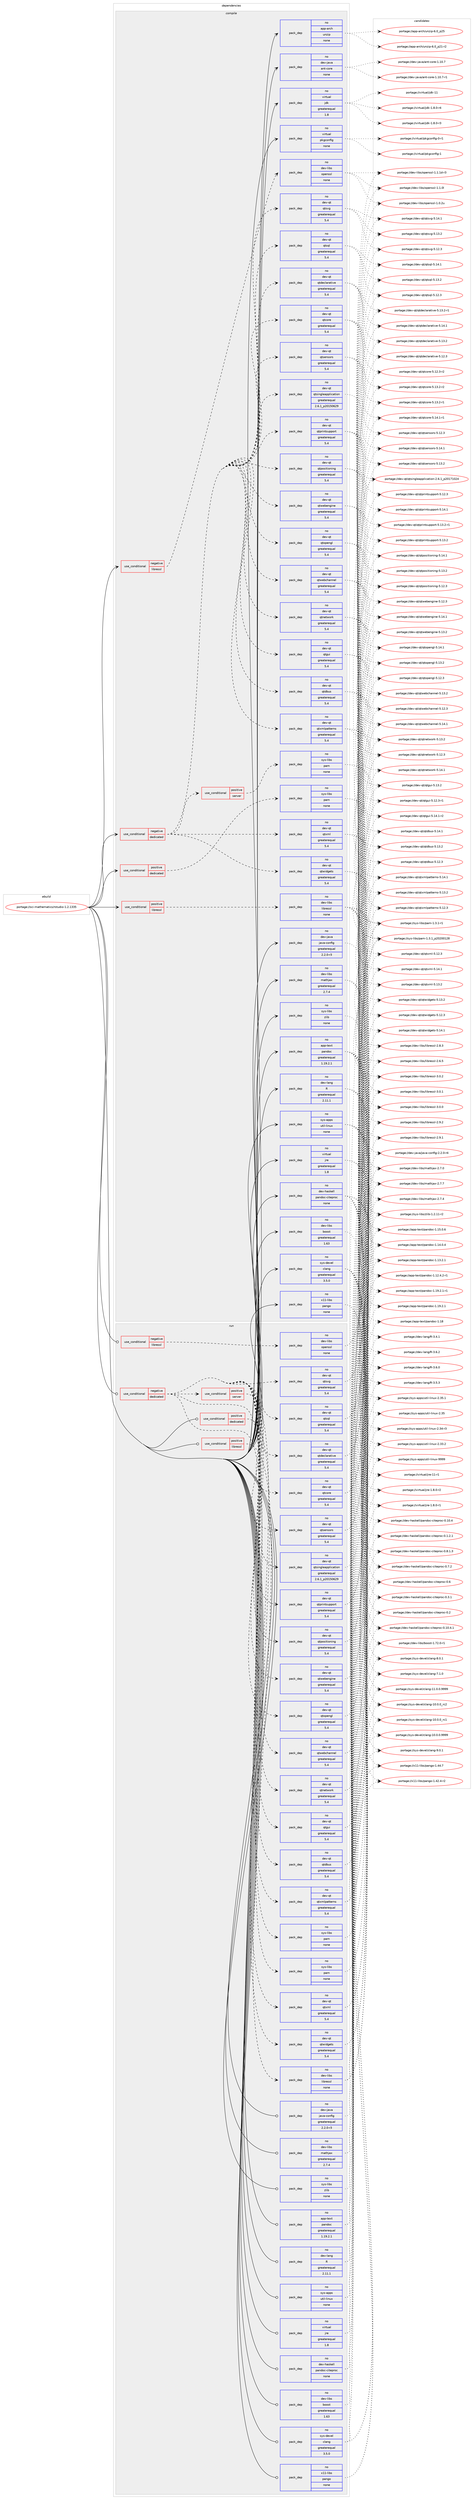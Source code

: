 digraph prolog {

# *************
# Graph options
# *************

newrank=true;
concentrate=true;
compound=true;
graph [rankdir=LR,fontname=Helvetica,fontsize=10,ranksep=1.5];#, ranksep=2.5, nodesep=0.2];
edge  [arrowhead=vee];
node  [fontname=Helvetica,fontsize=10];

# **********
# The ebuild
# **********

subgraph cluster_leftcol {
color=gray;
rank=same;
label=<<i>ebuild</i>>;
id [label="portage://sci-mathematics/rstudio-1.2.1335", color=red, width=4, href="../sci-mathematics/rstudio-1.2.1335.svg"];
}

# ****************
# The dependencies
# ****************

subgraph cluster_midcol {
color=gray;
label=<<i>dependencies</i>>;
subgraph cluster_compile {
fillcolor="#eeeeee";
style=filled;
label=<<i>compile</i>>;
subgraph cond15949 {
dependency81529 [label=<<TABLE BORDER="0" CELLBORDER="1" CELLSPACING="0" CELLPADDING="4"><TR><TD ROWSPAN="3" CELLPADDING="10">use_conditional</TD></TR><TR><TD>negative</TD></TR><TR><TD>dedicated</TD></TR></TABLE>>, shape=none, color=red];
subgraph pack64161 {
dependency81530 [label=<<TABLE BORDER="0" CELLBORDER="1" CELLSPACING="0" CELLPADDING="4" WIDTH="220"><TR><TD ROWSPAN="6" CELLPADDING="30">pack_dep</TD></TR><TR><TD WIDTH="110">no</TD></TR><TR><TD>dev-qt</TD></TR><TR><TD>qtcore</TD></TR><TR><TD>greaterequal</TD></TR><TR><TD>5.4</TD></TR></TABLE>>, shape=none, color=blue];
}
dependency81529:e -> dependency81530:w [weight=20,style="dashed",arrowhead="vee"];
subgraph pack64162 {
dependency81531 [label=<<TABLE BORDER="0" CELLBORDER="1" CELLSPACING="0" CELLPADDING="4" WIDTH="220"><TR><TD ROWSPAN="6" CELLPADDING="30">pack_dep</TD></TR><TR><TD WIDTH="110">no</TD></TR><TR><TD>dev-qt</TD></TR><TR><TD>qtdeclarative</TD></TR><TR><TD>greaterequal</TD></TR><TR><TD>5.4</TD></TR></TABLE>>, shape=none, color=blue];
}
dependency81529:e -> dependency81531:w [weight=20,style="dashed",arrowhead="vee"];
subgraph pack64163 {
dependency81532 [label=<<TABLE BORDER="0" CELLBORDER="1" CELLSPACING="0" CELLPADDING="4" WIDTH="220"><TR><TD ROWSPAN="6" CELLPADDING="30">pack_dep</TD></TR><TR><TD WIDTH="110">no</TD></TR><TR><TD>dev-qt</TD></TR><TR><TD>qtdbus</TD></TR><TR><TD>greaterequal</TD></TR><TR><TD>5.4</TD></TR></TABLE>>, shape=none, color=blue];
}
dependency81529:e -> dependency81532:w [weight=20,style="dashed",arrowhead="vee"];
subgraph pack64164 {
dependency81533 [label=<<TABLE BORDER="0" CELLBORDER="1" CELLSPACING="0" CELLPADDING="4" WIDTH="220"><TR><TD ROWSPAN="6" CELLPADDING="30">pack_dep</TD></TR><TR><TD WIDTH="110">no</TD></TR><TR><TD>dev-qt</TD></TR><TR><TD>qtgui</TD></TR><TR><TD>greaterequal</TD></TR><TR><TD>5.4</TD></TR></TABLE>>, shape=none, color=blue];
}
dependency81529:e -> dependency81533:w [weight=20,style="dashed",arrowhead="vee"];
subgraph pack64165 {
dependency81534 [label=<<TABLE BORDER="0" CELLBORDER="1" CELLSPACING="0" CELLPADDING="4" WIDTH="220"><TR><TD ROWSPAN="6" CELLPADDING="30">pack_dep</TD></TR><TR><TD WIDTH="110">no</TD></TR><TR><TD>dev-qt</TD></TR><TR><TD>qtnetwork</TD></TR><TR><TD>greaterequal</TD></TR><TR><TD>5.4</TD></TR></TABLE>>, shape=none, color=blue];
}
dependency81529:e -> dependency81534:w [weight=20,style="dashed",arrowhead="vee"];
subgraph pack64166 {
dependency81535 [label=<<TABLE BORDER="0" CELLBORDER="1" CELLSPACING="0" CELLPADDING="4" WIDTH="220"><TR><TD ROWSPAN="6" CELLPADDING="30">pack_dep</TD></TR><TR><TD WIDTH="110">no</TD></TR><TR><TD>dev-qt</TD></TR><TR><TD>qtopengl</TD></TR><TR><TD>greaterequal</TD></TR><TR><TD>5.4</TD></TR></TABLE>>, shape=none, color=blue];
}
dependency81529:e -> dependency81535:w [weight=20,style="dashed",arrowhead="vee"];
subgraph pack64167 {
dependency81536 [label=<<TABLE BORDER="0" CELLBORDER="1" CELLSPACING="0" CELLPADDING="4" WIDTH="220"><TR><TD ROWSPAN="6" CELLPADDING="30">pack_dep</TD></TR><TR><TD WIDTH="110">no</TD></TR><TR><TD>dev-qt</TD></TR><TR><TD>qtpositioning</TD></TR><TR><TD>greaterequal</TD></TR><TR><TD>5.4</TD></TR></TABLE>>, shape=none, color=blue];
}
dependency81529:e -> dependency81536:w [weight=20,style="dashed",arrowhead="vee"];
subgraph pack64168 {
dependency81537 [label=<<TABLE BORDER="0" CELLBORDER="1" CELLSPACING="0" CELLPADDING="4" WIDTH="220"><TR><TD ROWSPAN="6" CELLPADDING="30">pack_dep</TD></TR><TR><TD WIDTH="110">no</TD></TR><TR><TD>dev-qt</TD></TR><TR><TD>qtprintsupport</TD></TR><TR><TD>greaterequal</TD></TR><TR><TD>5.4</TD></TR></TABLE>>, shape=none, color=blue];
}
dependency81529:e -> dependency81537:w [weight=20,style="dashed",arrowhead="vee"];
subgraph pack64169 {
dependency81538 [label=<<TABLE BORDER="0" CELLBORDER="1" CELLSPACING="0" CELLPADDING="4" WIDTH="220"><TR><TD ROWSPAN="6" CELLPADDING="30">pack_dep</TD></TR><TR><TD WIDTH="110">no</TD></TR><TR><TD>dev-qt</TD></TR><TR><TD>qtsingleapplication</TD></TR><TR><TD>greaterequal</TD></TR><TR><TD>2.6.1_p20150629</TD></TR></TABLE>>, shape=none, color=blue];
}
dependency81529:e -> dependency81538:w [weight=20,style="dashed",arrowhead="vee"];
subgraph pack64170 {
dependency81539 [label=<<TABLE BORDER="0" CELLBORDER="1" CELLSPACING="0" CELLPADDING="4" WIDTH="220"><TR><TD ROWSPAN="6" CELLPADDING="30">pack_dep</TD></TR><TR><TD WIDTH="110">no</TD></TR><TR><TD>dev-qt</TD></TR><TR><TD>qtsensors</TD></TR><TR><TD>greaterequal</TD></TR><TR><TD>5.4</TD></TR></TABLE>>, shape=none, color=blue];
}
dependency81529:e -> dependency81539:w [weight=20,style="dashed",arrowhead="vee"];
subgraph pack64171 {
dependency81540 [label=<<TABLE BORDER="0" CELLBORDER="1" CELLSPACING="0" CELLPADDING="4" WIDTH="220"><TR><TD ROWSPAN="6" CELLPADDING="30">pack_dep</TD></TR><TR><TD WIDTH="110">no</TD></TR><TR><TD>dev-qt</TD></TR><TR><TD>qtsql</TD></TR><TR><TD>greaterequal</TD></TR><TR><TD>5.4</TD></TR></TABLE>>, shape=none, color=blue];
}
dependency81529:e -> dependency81540:w [weight=20,style="dashed",arrowhead="vee"];
subgraph pack64172 {
dependency81541 [label=<<TABLE BORDER="0" CELLBORDER="1" CELLSPACING="0" CELLPADDING="4" WIDTH="220"><TR><TD ROWSPAN="6" CELLPADDING="30">pack_dep</TD></TR><TR><TD WIDTH="110">no</TD></TR><TR><TD>dev-qt</TD></TR><TR><TD>qtsvg</TD></TR><TR><TD>greaterequal</TD></TR><TR><TD>5.4</TD></TR></TABLE>>, shape=none, color=blue];
}
dependency81529:e -> dependency81541:w [weight=20,style="dashed",arrowhead="vee"];
subgraph pack64173 {
dependency81542 [label=<<TABLE BORDER="0" CELLBORDER="1" CELLSPACING="0" CELLPADDING="4" WIDTH="220"><TR><TD ROWSPAN="6" CELLPADDING="30">pack_dep</TD></TR><TR><TD WIDTH="110">no</TD></TR><TR><TD>dev-qt</TD></TR><TR><TD>qtwebchannel</TD></TR><TR><TD>greaterequal</TD></TR><TR><TD>5.4</TD></TR></TABLE>>, shape=none, color=blue];
}
dependency81529:e -> dependency81542:w [weight=20,style="dashed",arrowhead="vee"];
subgraph pack64174 {
dependency81543 [label=<<TABLE BORDER="0" CELLBORDER="1" CELLSPACING="0" CELLPADDING="4" WIDTH="220"><TR><TD ROWSPAN="6" CELLPADDING="30">pack_dep</TD></TR><TR><TD WIDTH="110">no</TD></TR><TR><TD>dev-qt</TD></TR><TR><TD>qtwebengine</TD></TR><TR><TD>greaterequal</TD></TR><TR><TD>5.4</TD></TR></TABLE>>, shape=none, color=blue];
}
dependency81529:e -> dependency81543:w [weight=20,style="dashed",arrowhead="vee"];
subgraph pack64175 {
dependency81544 [label=<<TABLE BORDER="0" CELLBORDER="1" CELLSPACING="0" CELLPADDING="4" WIDTH="220"><TR><TD ROWSPAN="6" CELLPADDING="30">pack_dep</TD></TR><TR><TD WIDTH="110">no</TD></TR><TR><TD>dev-qt</TD></TR><TR><TD>qtwidgets</TD></TR><TR><TD>greaterequal</TD></TR><TR><TD>5.4</TD></TR></TABLE>>, shape=none, color=blue];
}
dependency81529:e -> dependency81544:w [weight=20,style="dashed",arrowhead="vee"];
subgraph pack64176 {
dependency81545 [label=<<TABLE BORDER="0" CELLBORDER="1" CELLSPACING="0" CELLPADDING="4" WIDTH="220"><TR><TD ROWSPAN="6" CELLPADDING="30">pack_dep</TD></TR><TR><TD WIDTH="110">no</TD></TR><TR><TD>dev-qt</TD></TR><TR><TD>qtxml</TD></TR><TR><TD>greaterequal</TD></TR><TR><TD>5.4</TD></TR></TABLE>>, shape=none, color=blue];
}
dependency81529:e -> dependency81545:w [weight=20,style="dashed",arrowhead="vee"];
subgraph pack64177 {
dependency81546 [label=<<TABLE BORDER="0" CELLBORDER="1" CELLSPACING="0" CELLPADDING="4" WIDTH="220"><TR><TD ROWSPAN="6" CELLPADDING="30">pack_dep</TD></TR><TR><TD WIDTH="110">no</TD></TR><TR><TD>dev-qt</TD></TR><TR><TD>qtxmlpatterns</TD></TR><TR><TD>greaterequal</TD></TR><TR><TD>5.4</TD></TR></TABLE>>, shape=none, color=blue];
}
dependency81529:e -> dependency81546:w [weight=20,style="dashed",arrowhead="vee"];
subgraph cond15950 {
dependency81547 [label=<<TABLE BORDER="0" CELLBORDER="1" CELLSPACING="0" CELLPADDING="4"><TR><TD ROWSPAN="3" CELLPADDING="10">use_conditional</TD></TR><TR><TD>positive</TD></TR><TR><TD>server</TD></TR></TABLE>>, shape=none, color=red];
subgraph pack64178 {
dependency81548 [label=<<TABLE BORDER="0" CELLBORDER="1" CELLSPACING="0" CELLPADDING="4" WIDTH="220"><TR><TD ROWSPAN="6" CELLPADDING="30">pack_dep</TD></TR><TR><TD WIDTH="110">no</TD></TR><TR><TD>sys-libs</TD></TR><TR><TD>pam</TD></TR><TR><TD>none</TD></TR><TR><TD></TD></TR></TABLE>>, shape=none, color=blue];
}
dependency81547:e -> dependency81548:w [weight=20,style="dashed",arrowhead="vee"];
}
dependency81529:e -> dependency81547:w [weight=20,style="dashed",arrowhead="vee"];
}
id:e -> dependency81529:w [weight=20,style="solid",arrowhead="vee"];
subgraph cond15951 {
dependency81549 [label=<<TABLE BORDER="0" CELLBORDER="1" CELLSPACING="0" CELLPADDING="4"><TR><TD ROWSPAN="3" CELLPADDING="10">use_conditional</TD></TR><TR><TD>negative</TD></TR><TR><TD>libressl</TD></TR></TABLE>>, shape=none, color=red];
subgraph pack64179 {
dependency81550 [label=<<TABLE BORDER="0" CELLBORDER="1" CELLSPACING="0" CELLPADDING="4" WIDTH="220"><TR><TD ROWSPAN="6" CELLPADDING="30">pack_dep</TD></TR><TR><TD WIDTH="110">no</TD></TR><TR><TD>dev-libs</TD></TR><TR><TD>openssl</TD></TR><TR><TD>none</TD></TR><TR><TD></TD></TR></TABLE>>, shape=none, color=blue];
}
dependency81549:e -> dependency81550:w [weight=20,style="dashed",arrowhead="vee"];
}
id:e -> dependency81549:w [weight=20,style="solid",arrowhead="vee"];
subgraph cond15952 {
dependency81551 [label=<<TABLE BORDER="0" CELLBORDER="1" CELLSPACING="0" CELLPADDING="4"><TR><TD ROWSPAN="3" CELLPADDING="10">use_conditional</TD></TR><TR><TD>positive</TD></TR><TR><TD>dedicated</TD></TR></TABLE>>, shape=none, color=red];
subgraph pack64180 {
dependency81552 [label=<<TABLE BORDER="0" CELLBORDER="1" CELLSPACING="0" CELLPADDING="4" WIDTH="220"><TR><TD ROWSPAN="6" CELLPADDING="30">pack_dep</TD></TR><TR><TD WIDTH="110">no</TD></TR><TR><TD>sys-libs</TD></TR><TR><TD>pam</TD></TR><TR><TD>none</TD></TR><TR><TD></TD></TR></TABLE>>, shape=none, color=blue];
}
dependency81551:e -> dependency81552:w [weight=20,style="dashed",arrowhead="vee"];
}
id:e -> dependency81551:w [weight=20,style="solid",arrowhead="vee"];
subgraph cond15953 {
dependency81553 [label=<<TABLE BORDER="0" CELLBORDER="1" CELLSPACING="0" CELLPADDING="4"><TR><TD ROWSPAN="3" CELLPADDING="10">use_conditional</TD></TR><TR><TD>positive</TD></TR><TR><TD>libressl</TD></TR></TABLE>>, shape=none, color=red];
subgraph pack64181 {
dependency81554 [label=<<TABLE BORDER="0" CELLBORDER="1" CELLSPACING="0" CELLPADDING="4" WIDTH="220"><TR><TD ROWSPAN="6" CELLPADDING="30">pack_dep</TD></TR><TR><TD WIDTH="110">no</TD></TR><TR><TD>dev-libs</TD></TR><TR><TD>libressl</TD></TR><TR><TD>none</TD></TR><TR><TD></TD></TR></TABLE>>, shape=none, color=blue];
}
dependency81553:e -> dependency81554:w [weight=20,style="dashed",arrowhead="vee"];
}
id:e -> dependency81553:w [weight=20,style="solid",arrowhead="vee"];
subgraph pack64182 {
dependency81555 [label=<<TABLE BORDER="0" CELLBORDER="1" CELLSPACING="0" CELLPADDING="4" WIDTH="220"><TR><TD ROWSPAN="6" CELLPADDING="30">pack_dep</TD></TR><TR><TD WIDTH="110">no</TD></TR><TR><TD>app-arch</TD></TR><TR><TD>unzip</TD></TR><TR><TD>none</TD></TR><TR><TD></TD></TR></TABLE>>, shape=none, color=blue];
}
id:e -> dependency81555:w [weight=20,style="solid",arrowhead="vee"];
subgraph pack64183 {
dependency81556 [label=<<TABLE BORDER="0" CELLBORDER="1" CELLSPACING="0" CELLPADDING="4" WIDTH="220"><TR><TD ROWSPAN="6" CELLPADDING="30">pack_dep</TD></TR><TR><TD WIDTH="110">no</TD></TR><TR><TD>app-text</TD></TR><TR><TD>pandoc</TD></TR><TR><TD>greaterequal</TD></TR><TR><TD>1.19.2.1</TD></TR></TABLE>>, shape=none, color=blue];
}
id:e -> dependency81556:w [weight=20,style="solid",arrowhead="vee"];
subgraph pack64184 {
dependency81557 [label=<<TABLE BORDER="0" CELLBORDER="1" CELLSPACING="0" CELLPADDING="4" WIDTH="220"><TR><TD ROWSPAN="6" CELLPADDING="30">pack_dep</TD></TR><TR><TD WIDTH="110">no</TD></TR><TR><TD>dev-haskell</TD></TR><TR><TD>pandoc-citeproc</TD></TR><TR><TD>none</TD></TR><TR><TD></TD></TR></TABLE>>, shape=none, color=blue];
}
id:e -> dependency81557:w [weight=20,style="solid",arrowhead="vee"];
subgraph pack64185 {
dependency81558 [label=<<TABLE BORDER="0" CELLBORDER="1" CELLSPACING="0" CELLPADDING="4" WIDTH="220"><TR><TD ROWSPAN="6" CELLPADDING="30">pack_dep</TD></TR><TR><TD WIDTH="110">no</TD></TR><TR><TD>dev-java</TD></TR><TR><TD>ant-core</TD></TR><TR><TD>none</TD></TR><TR><TD></TD></TR></TABLE>>, shape=none, color=blue];
}
id:e -> dependency81558:w [weight=20,style="solid",arrowhead="vee"];
subgraph pack64186 {
dependency81559 [label=<<TABLE BORDER="0" CELLBORDER="1" CELLSPACING="0" CELLPADDING="4" WIDTH="220"><TR><TD ROWSPAN="6" CELLPADDING="30">pack_dep</TD></TR><TR><TD WIDTH="110">no</TD></TR><TR><TD>dev-java</TD></TR><TR><TD>java-config</TD></TR><TR><TD>greaterequal</TD></TR><TR><TD>2.2.0-r3</TD></TR></TABLE>>, shape=none, color=blue];
}
id:e -> dependency81559:w [weight=20,style="solid",arrowhead="vee"];
subgraph pack64187 {
dependency81560 [label=<<TABLE BORDER="0" CELLBORDER="1" CELLSPACING="0" CELLPADDING="4" WIDTH="220"><TR><TD ROWSPAN="6" CELLPADDING="30">pack_dep</TD></TR><TR><TD WIDTH="110">no</TD></TR><TR><TD>dev-lang</TD></TR><TR><TD>R</TD></TR><TR><TD>greaterequal</TD></TR><TR><TD>2.11.1</TD></TR></TABLE>>, shape=none, color=blue];
}
id:e -> dependency81560:w [weight=20,style="solid",arrowhead="vee"];
subgraph pack64188 {
dependency81561 [label=<<TABLE BORDER="0" CELLBORDER="1" CELLSPACING="0" CELLPADDING="4" WIDTH="220"><TR><TD ROWSPAN="6" CELLPADDING="30">pack_dep</TD></TR><TR><TD WIDTH="110">no</TD></TR><TR><TD>dev-libs</TD></TR><TR><TD>boost</TD></TR><TR><TD>greaterequal</TD></TR><TR><TD>1.63</TD></TR></TABLE>>, shape=none, color=blue];
}
id:e -> dependency81561:w [weight=20,style="solid",arrowhead="vee"];
subgraph pack64189 {
dependency81562 [label=<<TABLE BORDER="0" CELLBORDER="1" CELLSPACING="0" CELLPADDING="4" WIDTH="220"><TR><TD ROWSPAN="6" CELLPADDING="30">pack_dep</TD></TR><TR><TD WIDTH="110">no</TD></TR><TR><TD>dev-libs</TD></TR><TR><TD>mathjax</TD></TR><TR><TD>greaterequal</TD></TR><TR><TD>2.7.4</TD></TR></TABLE>>, shape=none, color=blue];
}
id:e -> dependency81562:w [weight=20,style="solid",arrowhead="vee"];
subgraph pack64190 {
dependency81563 [label=<<TABLE BORDER="0" CELLBORDER="1" CELLSPACING="0" CELLPADDING="4" WIDTH="220"><TR><TD ROWSPAN="6" CELLPADDING="30">pack_dep</TD></TR><TR><TD WIDTH="110">no</TD></TR><TR><TD>sys-apps</TD></TR><TR><TD>util-linux</TD></TR><TR><TD>none</TD></TR><TR><TD></TD></TR></TABLE>>, shape=none, color=blue];
}
id:e -> dependency81563:w [weight=20,style="solid",arrowhead="vee"];
subgraph pack64191 {
dependency81564 [label=<<TABLE BORDER="0" CELLBORDER="1" CELLSPACING="0" CELLPADDING="4" WIDTH="220"><TR><TD ROWSPAN="6" CELLPADDING="30">pack_dep</TD></TR><TR><TD WIDTH="110">no</TD></TR><TR><TD>sys-devel</TD></TR><TR><TD>clang</TD></TR><TR><TD>greaterequal</TD></TR><TR><TD>3.5.0</TD></TR></TABLE>>, shape=none, color=blue];
}
id:e -> dependency81564:w [weight=20,style="solid",arrowhead="vee"];
subgraph pack64192 {
dependency81565 [label=<<TABLE BORDER="0" CELLBORDER="1" CELLSPACING="0" CELLPADDING="4" WIDTH="220"><TR><TD ROWSPAN="6" CELLPADDING="30">pack_dep</TD></TR><TR><TD WIDTH="110">no</TD></TR><TR><TD>sys-libs</TD></TR><TR><TD>zlib</TD></TR><TR><TD>none</TD></TR><TR><TD></TD></TR></TABLE>>, shape=none, color=blue];
}
id:e -> dependency81565:w [weight=20,style="solid",arrowhead="vee"];
subgraph pack64193 {
dependency81566 [label=<<TABLE BORDER="0" CELLBORDER="1" CELLSPACING="0" CELLPADDING="4" WIDTH="220"><TR><TD ROWSPAN="6" CELLPADDING="30">pack_dep</TD></TR><TR><TD WIDTH="110">no</TD></TR><TR><TD>virtual</TD></TR><TR><TD>jdk</TD></TR><TR><TD>greaterequal</TD></TR><TR><TD>1.8</TD></TR></TABLE>>, shape=none, color=blue];
}
id:e -> dependency81566:w [weight=20,style="solid",arrowhead="vee"];
subgraph pack64194 {
dependency81567 [label=<<TABLE BORDER="0" CELLBORDER="1" CELLSPACING="0" CELLPADDING="4" WIDTH="220"><TR><TD ROWSPAN="6" CELLPADDING="30">pack_dep</TD></TR><TR><TD WIDTH="110">no</TD></TR><TR><TD>virtual</TD></TR><TR><TD>jre</TD></TR><TR><TD>greaterequal</TD></TR><TR><TD>1.8</TD></TR></TABLE>>, shape=none, color=blue];
}
id:e -> dependency81567:w [weight=20,style="solid",arrowhead="vee"];
subgraph pack64195 {
dependency81568 [label=<<TABLE BORDER="0" CELLBORDER="1" CELLSPACING="0" CELLPADDING="4" WIDTH="220"><TR><TD ROWSPAN="6" CELLPADDING="30">pack_dep</TD></TR><TR><TD WIDTH="110">no</TD></TR><TR><TD>virtual</TD></TR><TR><TD>pkgconfig</TD></TR><TR><TD>none</TD></TR><TR><TD></TD></TR></TABLE>>, shape=none, color=blue];
}
id:e -> dependency81568:w [weight=20,style="solid",arrowhead="vee"];
subgraph pack64196 {
dependency81569 [label=<<TABLE BORDER="0" CELLBORDER="1" CELLSPACING="0" CELLPADDING="4" WIDTH="220"><TR><TD ROWSPAN="6" CELLPADDING="30">pack_dep</TD></TR><TR><TD WIDTH="110">no</TD></TR><TR><TD>x11-libs</TD></TR><TR><TD>pango</TD></TR><TR><TD>none</TD></TR><TR><TD></TD></TR></TABLE>>, shape=none, color=blue];
}
id:e -> dependency81569:w [weight=20,style="solid",arrowhead="vee"];
}
subgraph cluster_compileandrun {
fillcolor="#eeeeee";
style=filled;
label=<<i>compile and run</i>>;
}
subgraph cluster_run {
fillcolor="#eeeeee";
style=filled;
label=<<i>run</i>>;
subgraph cond15954 {
dependency81570 [label=<<TABLE BORDER="0" CELLBORDER="1" CELLSPACING="0" CELLPADDING="4"><TR><TD ROWSPAN="3" CELLPADDING="10">use_conditional</TD></TR><TR><TD>negative</TD></TR><TR><TD>dedicated</TD></TR></TABLE>>, shape=none, color=red];
subgraph pack64197 {
dependency81571 [label=<<TABLE BORDER="0" CELLBORDER="1" CELLSPACING="0" CELLPADDING="4" WIDTH="220"><TR><TD ROWSPAN="6" CELLPADDING="30">pack_dep</TD></TR><TR><TD WIDTH="110">no</TD></TR><TR><TD>dev-qt</TD></TR><TR><TD>qtcore</TD></TR><TR><TD>greaterequal</TD></TR><TR><TD>5.4</TD></TR></TABLE>>, shape=none, color=blue];
}
dependency81570:e -> dependency81571:w [weight=20,style="dashed",arrowhead="vee"];
subgraph pack64198 {
dependency81572 [label=<<TABLE BORDER="0" CELLBORDER="1" CELLSPACING="0" CELLPADDING="4" WIDTH="220"><TR><TD ROWSPAN="6" CELLPADDING="30">pack_dep</TD></TR><TR><TD WIDTH="110">no</TD></TR><TR><TD>dev-qt</TD></TR><TR><TD>qtdeclarative</TD></TR><TR><TD>greaterequal</TD></TR><TR><TD>5.4</TD></TR></TABLE>>, shape=none, color=blue];
}
dependency81570:e -> dependency81572:w [weight=20,style="dashed",arrowhead="vee"];
subgraph pack64199 {
dependency81573 [label=<<TABLE BORDER="0" CELLBORDER="1" CELLSPACING="0" CELLPADDING="4" WIDTH="220"><TR><TD ROWSPAN="6" CELLPADDING="30">pack_dep</TD></TR><TR><TD WIDTH="110">no</TD></TR><TR><TD>dev-qt</TD></TR><TR><TD>qtdbus</TD></TR><TR><TD>greaterequal</TD></TR><TR><TD>5.4</TD></TR></TABLE>>, shape=none, color=blue];
}
dependency81570:e -> dependency81573:w [weight=20,style="dashed",arrowhead="vee"];
subgraph pack64200 {
dependency81574 [label=<<TABLE BORDER="0" CELLBORDER="1" CELLSPACING="0" CELLPADDING="4" WIDTH="220"><TR><TD ROWSPAN="6" CELLPADDING="30">pack_dep</TD></TR><TR><TD WIDTH="110">no</TD></TR><TR><TD>dev-qt</TD></TR><TR><TD>qtgui</TD></TR><TR><TD>greaterequal</TD></TR><TR><TD>5.4</TD></TR></TABLE>>, shape=none, color=blue];
}
dependency81570:e -> dependency81574:w [weight=20,style="dashed",arrowhead="vee"];
subgraph pack64201 {
dependency81575 [label=<<TABLE BORDER="0" CELLBORDER="1" CELLSPACING="0" CELLPADDING="4" WIDTH="220"><TR><TD ROWSPAN="6" CELLPADDING="30">pack_dep</TD></TR><TR><TD WIDTH="110">no</TD></TR><TR><TD>dev-qt</TD></TR><TR><TD>qtnetwork</TD></TR><TR><TD>greaterequal</TD></TR><TR><TD>5.4</TD></TR></TABLE>>, shape=none, color=blue];
}
dependency81570:e -> dependency81575:w [weight=20,style="dashed",arrowhead="vee"];
subgraph pack64202 {
dependency81576 [label=<<TABLE BORDER="0" CELLBORDER="1" CELLSPACING="0" CELLPADDING="4" WIDTH="220"><TR><TD ROWSPAN="6" CELLPADDING="30">pack_dep</TD></TR><TR><TD WIDTH="110">no</TD></TR><TR><TD>dev-qt</TD></TR><TR><TD>qtopengl</TD></TR><TR><TD>greaterequal</TD></TR><TR><TD>5.4</TD></TR></TABLE>>, shape=none, color=blue];
}
dependency81570:e -> dependency81576:w [weight=20,style="dashed",arrowhead="vee"];
subgraph pack64203 {
dependency81577 [label=<<TABLE BORDER="0" CELLBORDER="1" CELLSPACING="0" CELLPADDING="4" WIDTH="220"><TR><TD ROWSPAN="6" CELLPADDING="30">pack_dep</TD></TR><TR><TD WIDTH="110">no</TD></TR><TR><TD>dev-qt</TD></TR><TR><TD>qtpositioning</TD></TR><TR><TD>greaterequal</TD></TR><TR><TD>5.4</TD></TR></TABLE>>, shape=none, color=blue];
}
dependency81570:e -> dependency81577:w [weight=20,style="dashed",arrowhead="vee"];
subgraph pack64204 {
dependency81578 [label=<<TABLE BORDER="0" CELLBORDER="1" CELLSPACING="0" CELLPADDING="4" WIDTH="220"><TR><TD ROWSPAN="6" CELLPADDING="30">pack_dep</TD></TR><TR><TD WIDTH="110">no</TD></TR><TR><TD>dev-qt</TD></TR><TR><TD>qtprintsupport</TD></TR><TR><TD>greaterequal</TD></TR><TR><TD>5.4</TD></TR></TABLE>>, shape=none, color=blue];
}
dependency81570:e -> dependency81578:w [weight=20,style="dashed",arrowhead="vee"];
subgraph pack64205 {
dependency81579 [label=<<TABLE BORDER="0" CELLBORDER="1" CELLSPACING="0" CELLPADDING="4" WIDTH="220"><TR><TD ROWSPAN="6" CELLPADDING="30">pack_dep</TD></TR><TR><TD WIDTH="110">no</TD></TR><TR><TD>dev-qt</TD></TR><TR><TD>qtsingleapplication</TD></TR><TR><TD>greaterequal</TD></TR><TR><TD>2.6.1_p20150629</TD></TR></TABLE>>, shape=none, color=blue];
}
dependency81570:e -> dependency81579:w [weight=20,style="dashed",arrowhead="vee"];
subgraph pack64206 {
dependency81580 [label=<<TABLE BORDER="0" CELLBORDER="1" CELLSPACING="0" CELLPADDING="4" WIDTH="220"><TR><TD ROWSPAN="6" CELLPADDING="30">pack_dep</TD></TR><TR><TD WIDTH="110">no</TD></TR><TR><TD>dev-qt</TD></TR><TR><TD>qtsensors</TD></TR><TR><TD>greaterequal</TD></TR><TR><TD>5.4</TD></TR></TABLE>>, shape=none, color=blue];
}
dependency81570:e -> dependency81580:w [weight=20,style="dashed",arrowhead="vee"];
subgraph pack64207 {
dependency81581 [label=<<TABLE BORDER="0" CELLBORDER="1" CELLSPACING="0" CELLPADDING="4" WIDTH="220"><TR><TD ROWSPAN="6" CELLPADDING="30">pack_dep</TD></TR><TR><TD WIDTH="110">no</TD></TR><TR><TD>dev-qt</TD></TR><TR><TD>qtsql</TD></TR><TR><TD>greaterequal</TD></TR><TR><TD>5.4</TD></TR></TABLE>>, shape=none, color=blue];
}
dependency81570:e -> dependency81581:w [weight=20,style="dashed",arrowhead="vee"];
subgraph pack64208 {
dependency81582 [label=<<TABLE BORDER="0" CELLBORDER="1" CELLSPACING="0" CELLPADDING="4" WIDTH="220"><TR><TD ROWSPAN="6" CELLPADDING="30">pack_dep</TD></TR><TR><TD WIDTH="110">no</TD></TR><TR><TD>dev-qt</TD></TR><TR><TD>qtsvg</TD></TR><TR><TD>greaterequal</TD></TR><TR><TD>5.4</TD></TR></TABLE>>, shape=none, color=blue];
}
dependency81570:e -> dependency81582:w [weight=20,style="dashed",arrowhead="vee"];
subgraph pack64209 {
dependency81583 [label=<<TABLE BORDER="0" CELLBORDER="1" CELLSPACING="0" CELLPADDING="4" WIDTH="220"><TR><TD ROWSPAN="6" CELLPADDING="30">pack_dep</TD></TR><TR><TD WIDTH="110">no</TD></TR><TR><TD>dev-qt</TD></TR><TR><TD>qtwebchannel</TD></TR><TR><TD>greaterequal</TD></TR><TR><TD>5.4</TD></TR></TABLE>>, shape=none, color=blue];
}
dependency81570:e -> dependency81583:w [weight=20,style="dashed",arrowhead="vee"];
subgraph pack64210 {
dependency81584 [label=<<TABLE BORDER="0" CELLBORDER="1" CELLSPACING="0" CELLPADDING="4" WIDTH="220"><TR><TD ROWSPAN="6" CELLPADDING="30">pack_dep</TD></TR><TR><TD WIDTH="110">no</TD></TR><TR><TD>dev-qt</TD></TR><TR><TD>qtwebengine</TD></TR><TR><TD>greaterequal</TD></TR><TR><TD>5.4</TD></TR></TABLE>>, shape=none, color=blue];
}
dependency81570:e -> dependency81584:w [weight=20,style="dashed",arrowhead="vee"];
subgraph pack64211 {
dependency81585 [label=<<TABLE BORDER="0" CELLBORDER="1" CELLSPACING="0" CELLPADDING="4" WIDTH="220"><TR><TD ROWSPAN="6" CELLPADDING="30">pack_dep</TD></TR><TR><TD WIDTH="110">no</TD></TR><TR><TD>dev-qt</TD></TR><TR><TD>qtwidgets</TD></TR><TR><TD>greaterequal</TD></TR><TR><TD>5.4</TD></TR></TABLE>>, shape=none, color=blue];
}
dependency81570:e -> dependency81585:w [weight=20,style="dashed",arrowhead="vee"];
subgraph pack64212 {
dependency81586 [label=<<TABLE BORDER="0" CELLBORDER="1" CELLSPACING="0" CELLPADDING="4" WIDTH="220"><TR><TD ROWSPAN="6" CELLPADDING="30">pack_dep</TD></TR><TR><TD WIDTH="110">no</TD></TR><TR><TD>dev-qt</TD></TR><TR><TD>qtxml</TD></TR><TR><TD>greaterequal</TD></TR><TR><TD>5.4</TD></TR></TABLE>>, shape=none, color=blue];
}
dependency81570:e -> dependency81586:w [weight=20,style="dashed",arrowhead="vee"];
subgraph pack64213 {
dependency81587 [label=<<TABLE BORDER="0" CELLBORDER="1" CELLSPACING="0" CELLPADDING="4" WIDTH="220"><TR><TD ROWSPAN="6" CELLPADDING="30">pack_dep</TD></TR><TR><TD WIDTH="110">no</TD></TR><TR><TD>dev-qt</TD></TR><TR><TD>qtxmlpatterns</TD></TR><TR><TD>greaterequal</TD></TR><TR><TD>5.4</TD></TR></TABLE>>, shape=none, color=blue];
}
dependency81570:e -> dependency81587:w [weight=20,style="dashed",arrowhead="vee"];
subgraph cond15955 {
dependency81588 [label=<<TABLE BORDER="0" CELLBORDER="1" CELLSPACING="0" CELLPADDING="4"><TR><TD ROWSPAN="3" CELLPADDING="10">use_conditional</TD></TR><TR><TD>positive</TD></TR><TR><TD>server</TD></TR></TABLE>>, shape=none, color=red];
subgraph pack64214 {
dependency81589 [label=<<TABLE BORDER="0" CELLBORDER="1" CELLSPACING="0" CELLPADDING="4" WIDTH="220"><TR><TD ROWSPAN="6" CELLPADDING="30">pack_dep</TD></TR><TR><TD WIDTH="110">no</TD></TR><TR><TD>sys-libs</TD></TR><TR><TD>pam</TD></TR><TR><TD>none</TD></TR><TR><TD></TD></TR></TABLE>>, shape=none, color=blue];
}
dependency81588:e -> dependency81589:w [weight=20,style="dashed",arrowhead="vee"];
}
dependency81570:e -> dependency81588:w [weight=20,style="dashed",arrowhead="vee"];
}
id:e -> dependency81570:w [weight=20,style="solid",arrowhead="odot"];
subgraph cond15956 {
dependency81590 [label=<<TABLE BORDER="0" CELLBORDER="1" CELLSPACING="0" CELLPADDING="4"><TR><TD ROWSPAN="3" CELLPADDING="10">use_conditional</TD></TR><TR><TD>negative</TD></TR><TR><TD>libressl</TD></TR></TABLE>>, shape=none, color=red];
subgraph pack64215 {
dependency81591 [label=<<TABLE BORDER="0" CELLBORDER="1" CELLSPACING="0" CELLPADDING="4" WIDTH="220"><TR><TD ROWSPAN="6" CELLPADDING="30">pack_dep</TD></TR><TR><TD WIDTH="110">no</TD></TR><TR><TD>dev-libs</TD></TR><TR><TD>openssl</TD></TR><TR><TD>none</TD></TR><TR><TD></TD></TR></TABLE>>, shape=none, color=blue];
}
dependency81590:e -> dependency81591:w [weight=20,style="dashed",arrowhead="vee"];
}
id:e -> dependency81590:w [weight=20,style="solid",arrowhead="odot"];
subgraph cond15957 {
dependency81592 [label=<<TABLE BORDER="0" CELLBORDER="1" CELLSPACING="0" CELLPADDING="4"><TR><TD ROWSPAN="3" CELLPADDING="10">use_conditional</TD></TR><TR><TD>positive</TD></TR><TR><TD>dedicated</TD></TR></TABLE>>, shape=none, color=red];
subgraph pack64216 {
dependency81593 [label=<<TABLE BORDER="0" CELLBORDER="1" CELLSPACING="0" CELLPADDING="4" WIDTH="220"><TR><TD ROWSPAN="6" CELLPADDING="30">pack_dep</TD></TR><TR><TD WIDTH="110">no</TD></TR><TR><TD>sys-libs</TD></TR><TR><TD>pam</TD></TR><TR><TD>none</TD></TR><TR><TD></TD></TR></TABLE>>, shape=none, color=blue];
}
dependency81592:e -> dependency81593:w [weight=20,style="dashed",arrowhead="vee"];
}
id:e -> dependency81592:w [weight=20,style="solid",arrowhead="odot"];
subgraph cond15958 {
dependency81594 [label=<<TABLE BORDER="0" CELLBORDER="1" CELLSPACING="0" CELLPADDING="4"><TR><TD ROWSPAN="3" CELLPADDING="10">use_conditional</TD></TR><TR><TD>positive</TD></TR><TR><TD>libressl</TD></TR></TABLE>>, shape=none, color=red];
subgraph pack64217 {
dependency81595 [label=<<TABLE BORDER="0" CELLBORDER="1" CELLSPACING="0" CELLPADDING="4" WIDTH="220"><TR><TD ROWSPAN="6" CELLPADDING="30">pack_dep</TD></TR><TR><TD WIDTH="110">no</TD></TR><TR><TD>dev-libs</TD></TR><TR><TD>libressl</TD></TR><TR><TD>none</TD></TR><TR><TD></TD></TR></TABLE>>, shape=none, color=blue];
}
dependency81594:e -> dependency81595:w [weight=20,style="dashed",arrowhead="vee"];
}
id:e -> dependency81594:w [weight=20,style="solid",arrowhead="odot"];
subgraph pack64218 {
dependency81596 [label=<<TABLE BORDER="0" CELLBORDER="1" CELLSPACING="0" CELLPADDING="4" WIDTH="220"><TR><TD ROWSPAN="6" CELLPADDING="30">pack_dep</TD></TR><TR><TD WIDTH="110">no</TD></TR><TR><TD>app-text</TD></TR><TR><TD>pandoc</TD></TR><TR><TD>greaterequal</TD></TR><TR><TD>1.19.2.1</TD></TR></TABLE>>, shape=none, color=blue];
}
id:e -> dependency81596:w [weight=20,style="solid",arrowhead="odot"];
subgraph pack64219 {
dependency81597 [label=<<TABLE BORDER="0" CELLBORDER="1" CELLSPACING="0" CELLPADDING="4" WIDTH="220"><TR><TD ROWSPAN="6" CELLPADDING="30">pack_dep</TD></TR><TR><TD WIDTH="110">no</TD></TR><TR><TD>dev-haskell</TD></TR><TR><TD>pandoc-citeproc</TD></TR><TR><TD>none</TD></TR><TR><TD></TD></TR></TABLE>>, shape=none, color=blue];
}
id:e -> dependency81597:w [weight=20,style="solid",arrowhead="odot"];
subgraph pack64220 {
dependency81598 [label=<<TABLE BORDER="0" CELLBORDER="1" CELLSPACING="0" CELLPADDING="4" WIDTH="220"><TR><TD ROWSPAN="6" CELLPADDING="30">pack_dep</TD></TR><TR><TD WIDTH="110">no</TD></TR><TR><TD>dev-java</TD></TR><TR><TD>java-config</TD></TR><TR><TD>greaterequal</TD></TR><TR><TD>2.2.0-r3</TD></TR></TABLE>>, shape=none, color=blue];
}
id:e -> dependency81598:w [weight=20,style="solid",arrowhead="odot"];
subgraph pack64221 {
dependency81599 [label=<<TABLE BORDER="0" CELLBORDER="1" CELLSPACING="0" CELLPADDING="4" WIDTH="220"><TR><TD ROWSPAN="6" CELLPADDING="30">pack_dep</TD></TR><TR><TD WIDTH="110">no</TD></TR><TR><TD>dev-lang</TD></TR><TR><TD>R</TD></TR><TR><TD>greaterequal</TD></TR><TR><TD>2.11.1</TD></TR></TABLE>>, shape=none, color=blue];
}
id:e -> dependency81599:w [weight=20,style="solid",arrowhead="odot"];
subgraph pack64222 {
dependency81600 [label=<<TABLE BORDER="0" CELLBORDER="1" CELLSPACING="0" CELLPADDING="4" WIDTH="220"><TR><TD ROWSPAN="6" CELLPADDING="30">pack_dep</TD></TR><TR><TD WIDTH="110">no</TD></TR><TR><TD>dev-libs</TD></TR><TR><TD>boost</TD></TR><TR><TD>greaterequal</TD></TR><TR><TD>1.63</TD></TR></TABLE>>, shape=none, color=blue];
}
id:e -> dependency81600:w [weight=20,style="solid",arrowhead="odot"];
subgraph pack64223 {
dependency81601 [label=<<TABLE BORDER="0" CELLBORDER="1" CELLSPACING="0" CELLPADDING="4" WIDTH="220"><TR><TD ROWSPAN="6" CELLPADDING="30">pack_dep</TD></TR><TR><TD WIDTH="110">no</TD></TR><TR><TD>dev-libs</TD></TR><TR><TD>mathjax</TD></TR><TR><TD>greaterequal</TD></TR><TR><TD>2.7.4</TD></TR></TABLE>>, shape=none, color=blue];
}
id:e -> dependency81601:w [weight=20,style="solid",arrowhead="odot"];
subgraph pack64224 {
dependency81602 [label=<<TABLE BORDER="0" CELLBORDER="1" CELLSPACING="0" CELLPADDING="4" WIDTH="220"><TR><TD ROWSPAN="6" CELLPADDING="30">pack_dep</TD></TR><TR><TD WIDTH="110">no</TD></TR><TR><TD>sys-apps</TD></TR><TR><TD>util-linux</TD></TR><TR><TD>none</TD></TR><TR><TD></TD></TR></TABLE>>, shape=none, color=blue];
}
id:e -> dependency81602:w [weight=20,style="solid",arrowhead="odot"];
subgraph pack64225 {
dependency81603 [label=<<TABLE BORDER="0" CELLBORDER="1" CELLSPACING="0" CELLPADDING="4" WIDTH="220"><TR><TD ROWSPAN="6" CELLPADDING="30">pack_dep</TD></TR><TR><TD WIDTH="110">no</TD></TR><TR><TD>sys-devel</TD></TR><TR><TD>clang</TD></TR><TR><TD>greaterequal</TD></TR><TR><TD>3.5.0</TD></TR></TABLE>>, shape=none, color=blue];
}
id:e -> dependency81603:w [weight=20,style="solid",arrowhead="odot"];
subgraph pack64226 {
dependency81604 [label=<<TABLE BORDER="0" CELLBORDER="1" CELLSPACING="0" CELLPADDING="4" WIDTH="220"><TR><TD ROWSPAN="6" CELLPADDING="30">pack_dep</TD></TR><TR><TD WIDTH="110">no</TD></TR><TR><TD>sys-libs</TD></TR><TR><TD>zlib</TD></TR><TR><TD>none</TD></TR><TR><TD></TD></TR></TABLE>>, shape=none, color=blue];
}
id:e -> dependency81604:w [weight=20,style="solid",arrowhead="odot"];
subgraph pack64227 {
dependency81605 [label=<<TABLE BORDER="0" CELLBORDER="1" CELLSPACING="0" CELLPADDING="4" WIDTH="220"><TR><TD ROWSPAN="6" CELLPADDING="30">pack_dep</TD></TR><TR><TD WIDTH="110">no</TD></TR><TR><TD>virtual</TD></TR><TR><TD>jre</TD></TR><TR><TD>greaterequal</TD></TR><TR><TD>1.8</TD></TR></TABLE>>, shape=none, color=blue];
}
id:e -> dependency81605:w [weight=20,style="solid",arrowhead="odot"];
subgraph pack64228 {
dependency81606 [label=<<TABLE BORDER="0" CELLBORDER="1" CELLSPACING="0" CELLPADDING="4" WIDTH="220"><TR><TD ROWSPAN="6" CELLPADDING="30">pack_dep</TD></TR><TR><TD WIDTH="110">no</TD></TR><TR><TD>x11-libs</TD></TR><TR><TD>pango</TD></TR><TR><TD>none</TD></TR><TR><TD></TD></TR></TABLE>>, shape=none, color=blue];
}
id:e -> dependency81606:w [weight=20,style="solid",arrowhead="odot"];
}
}

# **************
# The candidates
# **************

subgraph cluster_choices {
rank=same;
color=gray;
label=<<i>candidates</i>>;

subgraph choice64161 {
color=black;
nodesep=1;
choice100101118451131164711311699111114101455346495246494511449 [label="portage://dev-qt/qtcore-5.14.1-r1", color=red, width=4,href="../dev-qt/qtcore-5.14.1-r1.svg"];
choice100101118451131164711311699111114101455346495146504511450 [label="portage://dev-qt/qtcore-5.13.2-r2", color=red, width=4,href="../dev-qt/qtcore-5.13.2-r2.svg"];
choice100101118451131164711311699111114101455346495146504511449 [label="portage://dev-qt/qtcore-5.13.2-r1", color=red, width=4,href="../dev-qt/qtcore-5.13.2-r1.svg"];
choice100101118451131164711311699111114101455346495046514511450 [label="portage://dev-qt/qtcore-5.12.3-r2", color=red, width=4,href="../dev-qt/qtcore-5.12.3-r2.svg"];
dependency81530:e -> choice100101118451131164711311699111114101455346495246494511449:w [style=dotted,weight="100"];
dependency81530:e -> choice100101118451131164711311699111114101455346495146504511450:w [style=dotted,weight="100"];
dependency81530:e -> choice100101118451131164711311699111114101455346495146504511449:w [style=dotted,weight="100"];
dependency81530:e -> choice100101118451131164711311699111114101455346495046514511450:w [style=dotted,weight="100"];
}
subgraph choice64162 {
color=black;
nodesep=1;
choice100101118451131164711311610010199108971149711610511810145534649524649 [label="portage://dev-qt/qtdeclarative-5.14.1", color=red, width=4,href="../dev-qt/qtdeclarative-5.14.1.svg"];
choice1001011184511311647113116100101991089711497116105118101455346495146504511449 [label="portage://dev-qt/qtdeclarative-5.13.2-r1", color=red, width=4,href="../dev-qt/qtdeclarative-5.13.2-r1.svg"];
choice100101118451131164711311610010199108971149711610511810145534649514650 [label="portage://dev-qt/qtdeclarative-5.13.2", color=red, width=4,href="../dev-qt/qtdeclarative-5.13.2.svg"];
choice100101118451131164711311610010199108971149711610511810145534649504651 [label="portage://dev-qt/qtdeclarative-5.12.3", color=red, width=4,href="../dev-qt/qtdeclarative-5.12.3.svg"];
dependency81531:e -> choice100101118451131164711311610010199108971149711610511810145534649524649:w [style=dotted,weight="100"];
dependency81531:e -> choice1001011184511311647113116100101991089711497116105118101455346495146504511449:w [style=dotted,weight="100"];
dependency81531:e -> choice100101118451131164711311610010199108971149711610511810145534649514650:w [style=dotted,weight="100"];
dependency81531:e -> choice100101118451131164711311610010199108971149711610511810145534649504651:w [style=dotted,weight="100"];
}
subgraph choice64163 {
color=black;
nodesep=1;
choice10010111845113116471131161009811711545534649524649 [label="portage://dev-qt/qtdbus-5.14.1", color=red, width=4,href="../dev-qt/qtdbus-5.14.1.svg"];
choice10010111845113116471131161009811711545534649514650 [label="portage://dev-qt/qtdbus-5.13.2", color=red, width=4,href="../dev-qt/qtdbus-5.13.2.svg"];
choice10010111845113116471131161009811711545534649504651 [label="portage://dev-qt/qtdbus-5.12.3", color=red, width=4,href="../dev-qt/qtdbus-5.12.3.svg"];
dependency81532:e -> choice10010111845113116471131161009811711545534649524649:w [style=dotted,weight="100"];
dependency81532:e -> choice10010111845113116471131161009811711545534649514650:w [style=dotted,weight="100"];
dependency81532:e -> choice10010111845113116471131161009811711545534649504651:w [style=dotted,weight="100"];
}
subgraph choice64164 {
color=black;
nodesep=1;
choice1001011184511311647113116103117105455346495246494511450 [label="portage://dev-qt/qtgui-5.14.1-r2", color=red, width=4,href="../dev-qt/qtgui-5.14.1-r2.svg"];
choice100101118451131164711311610311710545534649514650 [label="portage://dev-qt/qtgui-5.13.2", color=red, width=4,href="../dev-qt/qtgui-5.13.2.svg"];
choice1001011184511311647113116103117105455346495046514511449 [label="portage://dev-qt/qtgui-5.12.3-r1", color=red, width=4,href="../dev-qt/qtgui-5.12.3-r1.svg"];
dependency81533:e -> choice1001011184511311647113116103117105455346495246494511450:w [style=dotted,weight="100"];
dependency81533:e -> choice100101118451131164711311610311710545534649514650:w [style=dotted,weight="100"];
dependency81533:e -> choice1001011184511311647113116103117105455346495046514511449:w [style=dotted,weight="100"];
}
subgraph choice64165 {
color=black;
nodesep=1;
choice100101118451131164711311611010111611911111410745534649524649 [label="portage://dev-qt/qtnetwork-5.14.1", color=red, width=4,href="../dev-qt/qtnetwork-5.14.1.svg"];
choice100101118451131164711311611010111611911111410745534649514650 [label="portage://dev-qt/qtnetwork-5.13.2", color=red, width=4,href="../dev-qt/qtnetwork-5.13.2.svg"];
choice100101118451131164711311611010111611911111410745534649504651 [label="portage://dev-qt/qtnetwork-5.12.3", color=red, width=4,href="../dev-qt/qtnetwork-5.12.3.svg"];
dependency81534:e -> choice100101118451131164711311611010111611911111410745534649524649:w [style=dotted,weight="100"];
dependency81534:e -> choice100101118451131164711311611010111611911111410745534649514650:w [style=dotted,weight="100"];
dependency81534:e -> choice100101118451131164711311611010111611911111410745534649504651:w [style=dotted,weight="100"];
}
subgraph choice64166 {
color=black;
nodesep=1;
choice100101118451131164711311611111210111010310845534649524649 [label="portage://dev-qt/qtopengl-5.14.1", color=red, width=4,href="../dev-qt/qtopengl-5.14.1.svg"];
choice100101118451131164711311611111210111010310845534649514650 [label="portage://dev-qt/qtopengl-5.13.2", color=red, width=4,href="../dev-qt/qtopengl-5.13.2.svg"];
choice100101118451131164711311611111210111010310845534649504651 [label="portage://dev-qt/qtopengl-5.12.3", color=red, width=4,href="../dev-qt/qtopengl-5.12.3.svg"];
dependency81535:e -> choice100101118451131164711311611111210111010310845534649524649:w [style=dotted,weight="100"];
dependency81535:e -> choice100101118451131164711311611111210111010310845534649514650:w [style=dotted,weight="100"];
dependency81535:e -> choice100101118451131164711311611111210111010310845534649504651:w [style=dotted,weight="100"];
}
subgraph choice64167 {
color=black;
nodesep=1;
choice100101118451131164711311611211111510511610511111010511010345534649524649 [label="portage://dev-qt/qtpositioning-5.14.1", color=red, width=4,href="../dev-qt/qtpositioning-5.14.1.svg"];
choice100101118451131164711311611211111510511610511111010511010345534649514650 [label="portage://dev-qt/qtpositioning-5.13.2", color=red, width=4,href="../dev-qt/qtpositioning-5.13.2.svg"];
choice100101118451131164711311611211111510511610511111010511010345534649504651 [label="portage://dev-qt/qtpositioning-5.12.3", color=red, width=4,href="../dev-qt/qtpositioning-5.12.3.svg"];
dependency81536:e -> choice100101118451131164711311611211111510511610511111010511010345534649524649:w [style=dotted,weight="100"];
dependency81536:e -> choice100101118451131164711311611211111510511610511111010511010345534649514650:w [style=dotted,weight="100"];
dependency81536:e -> choice100101118451131164711311611211111510511610511111010511010345534649504651:w [style=dotted,weight="100"];
}
subgraph choice64168 {
color=black;
nodesep=1;
choice100101118451131164711311611211410511011611511711211211111411645534649524649 [label="portage://dev-qt/qtprintsupport-5.14.1", color=red, width=4,href="../dev-qt/qtprintsupport-5.14.1.svg"];
choice1001011184511311647113116112114105110116115117112112111114116455346495146504511449 [label="portage://dev-qt/qtprintsupport-5.13.2-r1", color=red, width=4,href="../dev-qt/qtprintsupport-5.13.2-r1.svg"];
choice100101118451131164711311611211410511011611511711211211111411645534649514650 [label="portage://dev-qt/qtprintsupport-5.13.2", color=red, width=4,href="../dev-qt/qtprintsupport-5.13.2.svg"];
choice100101118451131164711311611211410511011611511711211211111411645534649504651 [label="portage://dev-qt/qtprintsupport-5.12.3", color=red, width=4,href="../dev-qt/qtprintsupport-5.12.3.svg"];
dependency81537:e -> choice100101118451131164711311611211410511011611511711211211111411645534649524649:w [style=dotted,weight="100"];
dependency81537:e -> choice1001011184511311647113116112114105110116115117112112111114116455346495146504511449:w [style=dotted,weight="100"];
dependency81537:e -> choice100101118451131164711311611211410511011611511711211211111411645534649514650:w [style=dotted,weight="100"];
dependency81537:e -> choice100101118451131164711311611211410511011611511711211211111411645534649504651:w [style=dotted,weight="100"];
}
subgraph choice64169 {
color=black;
nodesep=1;
choice1001011184511311647113116115105110103108101971121121081059997116105111110455046544649951125048495549485052 [label="portage://dev-qt/qtsingleapplication-2.6.1_p20171024", color=red, width=4,href="../dev-qt/qtsingleapplication-2.6.1_p20171024.svg"];
dependency81538:e -> choice1001011184511311647113116115105110103108101971121121081059997116105111110455046544649951125048495549485052:w [style=dotted,weight="100"];
}
subgraph choice64170 {
color=black;
nodesep=1;
choice100101118451131164711311611510111011511111411545534649524649 [label="portage://dev-qt/qtsensors-5.14.1", color=red, width=4,href="../dev-qt/qtsensors-5.14.1.svg"];
choice100101118451131164711311611510111011511111411545534649514650 [label="portage://dev-qt/qtsensors-5.13.2", color=red, width=4,href="../dev-qt/qtsensors-5.13.2.svg"];
choice100101118451131164711311611510111011511111411545534649504651 [label="portage://dev-qt/qtsensors-5.12.3", color=red, width=4,href="../dev-qt/qtsensors-5.12.3.svg"];
dependency81539:e -> choice100101118451131164711311611510111011511111411545534649524649:w [style=dotted,weight="100"];
dependency81539:e -> choice100101118451131164711311611510111011511111411545534649514650:w [style=dotted,weight="100"];
dependency81539:e -> choice100101118451131164711311611510111011511111411545534649504651:w [style=dotted,weight="100"];
}
subgraph choice64171 {
color=black;
nodesep=1;
choice100101118451131164711311611511310845534649524649 [label="portage://dev-qt/qtsql-5.14.1", color=red, width=4,href="../dev-qt/qtsql-5.14.1.svg"];
choice100101118451131164711311611511310845534649514650 [label="portage://dev-qt/qtsql-5.13.2", color=red, width=4,href="../dev-qt/qtsql-5.13.2.svg"];
choice100101118451131164711311611511310845534649504651 [label="portage://dev-qt/qtsql-5.12.3", color=red, width=4,href="../dev-qt/qtsql-5.12.3.svg"];
dependency81540:e -> choice100101118451131164711311611511310845534649524649:w [style=dotted,weight="100"];
dependency81540:e -> choice100101118451131164711311611511310845534649514650:w [style=dotted,weight="100"];
dependency81540:e -> choice100101118451131164711311611511310845534649504651:w [style=dotted,weight="100"];
}
subgraph choice64172 {
color=black;
nodesep=1;
choice100101118451131164711311611511810345534649524649 [label="portage://dev-qt/qtsvg-5.14.1", color=red, width=4,href="../dev-qt/qtsvg-5.14.1.svg"];
choice100101118451131164711311611511810345534649514650 [label="portage://dev-qt/qtsvg-5.13.2", color=red, width=4,href="../dev-qt/qtsvg-5.13.2.svg"];
choice100101118451131164711311611511810345534649504651 [label="portage://dev-qt/qtsvg-5.12.3", color=red, width=4,href="../dev-qt/qtsvg-5.12.3.svg"];
dependency81541:e -> choice100101118451131164711311611511810345534649524649:w [style=dotted,weight="100"];
dependency81541:e -> choice100101118451131164711311611511810345534649514650:w [style=dotted,weight="100"];
dependency81541:e -> choice100101118451131164711311611511810345534649504651:w [style=dotted,weight="100"];
}
subgraph choice64173 {
color=black;
nodesep=1;
choice100101118451131164711311611910198991049711011010110845534649524649 [label="portage://dev-qt/qtwebchannel-5.14.1", color=red, width=4,href="../dev-qt/qtwebchannel-5.14.1.svg"];
choice100101118451131164711311611910198991049711011010110845534649514650 [label="portage://dev-qt/qtwebchannel-5.13.2", color=red, width=4,href="../dev-qt/qtwebchannel-5.13.2.svg"];
choice100101118451131164711311611910198991049711011010110845534649504651 [label="portage://dev-qt/qtwebchannel-5.12.3", color=red, width=4,href="../dev-qt/qtwebchannel-5.12.3.svg"];
dependency81542:e -> choice100101118451131164711311611910198991049711011010110845534649524649:w [style=dotted,weight="100"];
dependency81542:e -> choice100101118451131164711311611910198991049711011010110845534649514650:w [style=dotted,weight="100"];
dependency81542:e -> choice100101118451131164711311611910198991049711011010110845534649504651:w [style=dotted,weight="100"];
}
subgraph choice64174 {
color=black;
nodesep=1;
choice10010111845113116471131161191019810111010310511010145534649524649 [label="portage://dev-qt/qtwebengine-5.14.1", color=red, width=4,href="../dev-qt/qtwebengine-5.14.1.svg"];
choice10010111845113116471131161191019810111010310511010145534649514650 [label="portage://dev-qt/qtwebengine-5.13.2", color=red, width=4,href="../dev-qt/qtwebengine-5.13.2.svg"];
choice10010111845113116471131161191019810111010310511010145534649504651 [label="portage://dev-qt/qtwebengine-5.12.3", color=red, width=4,href="../dev-qt/qtwebengine-5.12.3.svg"];
dependency81543:e -> choice10010111845113116471131161191019810111010310511010145534649524649:w [style=dotted,weight="100"];
dependency81543:e -> choice10010111845113116471131161191019810111010310511010145534649514650:w [style=dotted,weight="100"];
dependency81543:e -> choice10010111845113116471131161191019810111010310511010145534649504651:w [style=dotted,weight="100"];
}
subgraph choice64175 {
color=black;
nodesep=1;
choice100101118451131164711311611910510010310111611545534649524649 [label="portage://dev-qt/qtwidgets-5.14.1", color=red, width=4,href="../dev-qt/qtwidgets-5.14.1.svg"];
choice100101118451131164711311611910510010310111611545534649514650 [label="portage://dev-qt/qtwidgets-5.13.2", color=red, width=4,href="../dev-qt/qtwidgets-5.13.2.svg"];
choice100101118451131164711311611910510010310111611545534649504651 [label="portage://dev-qt/qtwidgets-5.12.3", color=red, width=4,href="../dev-qt/qtwidgets-5.12.3.svg"];
dependency81544:e -> choice100101118451131164711311611910510010310111611545534649524649:w [style=dotted,weight="100"];
dependency81544:e -> choice100101118451131164711311611910510010310111611545534649514650:w [style=dotted,weight="100"];
dependency81544:e -> choice100101118451131164711311611910510010310111611545534649504651:w [style=dotted,weight="100"];
}
subgraph choice64176 {
color=black;
nodesep=1;
choice100101118451131164711311612010910845534649524649 [label="portage://dev-qt/qtxml-5.14.1", color=red, width=4,href="../dev-qt/qtxml-5.14.1.svg"];
choice100101118451131164711311612010910845534649514650 [label="portage://dev-qt/qtxml-5.13.2", color=red, width=4,href="../dev-qt/qtxml-5.13.2.svg"];
choice100101118451131164711311612010910845534649504651 [label="portage://dev-qt/qtxml-5.12.3", color=red, width=4,href="../dev-qt/qtxml-5.12.3.svg"];
dependency81545:e -> choice100101118451131164711311612010910845534649524649:w [style=dotted,weight="100"];
dependency81545:e -> choice100101118451131164711311612010910845534649514650:w [style=dotted,weight="100"];
dependency81545:e -> choice100101118451131164711311612010910845534649504651:w [style=dotted,weight="100"];
}
subgraph choice64177 {
color=black;
nodesep=1;
choice10010111845113116471131161201091081129711611610111411011545534649524649 [label="portage://dev-qt/qtxmlpatterns-5.14.1", color=red, width=4,href="../dev-qt/qtxmlpatterns-5.14.1.svg"];
choice10010111845113116471131161201091081129711611610111411011545534649514650 [label="portage://dev-qt/qtxmlpatterns-5.13.2", color=red, width=4,href="../dev-qt/qtxmlpatterns-5.13.2.svg"];
choice10010111845113116471131161201091081129711611610111411011545534649504651 [label="portage://dev-qt/qtxmlpatterns-5.12.3", color=red, width=4,href="../dev-qt/qtxmlpatterns-5.12.3.svg"];
dependency81546:e -> choice10010111845113116471131161201091081129711611610111411011545534649524649:w [style=dotted,weight="100"];
dependency81546:e -> choice10010111845113116471131161201091081129711611610111411011545534649514650:w [style=dotted,weight="100"];
dependency81546:e -> choice10010111845113116471131161201091081129711611610111411011545534649504651:w [style=dotted,weight="100"];
}
subgraph choice64178 {
color=black;
nodesep=1;
choice11512111545108105981154711297109454946514649951125048504848495056 [label="portage://sys-libs/pam-1.3.1_p20200128", color=red, width=4,href="../sys-libs/pam-1.3.1_p20200128.svg"];
choice115121115451081059811547112971094549465146494511449 [label="portage://sys-libs/pam-1.3.1-r1", color=red, width=4,href="../sys-libs/pam-1.3.1-r1.svg"];
dependency81548:e -> choice11512111545108105981154711297109454946514649951125048504848495056:w [style=dotted,weight="100"];
dependency81548:e -> choice115121115451081059811547112971094549465146494511449:w [style=dotted,weight="100"];
}
subgraph choice64179 {
color=black;
nodesep=1;
choice1001011184510810598115471111121011101151151084549464946491004511451 [label="portage://dev-libs/openssl-1.1.1d-r3", color=red, width=4,href="../dev-libs/openssl-1.1.1d-r3.svg"];
choice100101118451081059811547111112101110115115108454946494648108 [label="portage://dev-libs/openssl-1.1.0l", color=red, width=4,href="../dev-libs/openssl-1.1.0l.svg"];
choice100101118451081059811547111112101110115115108454946484650117 [label="portage://dev-libs/openssl-1.0.2u", color=red, width=4,href="../dev-libs/openssl-1.0.2u.svg"];
dependency81550:e -> choice1001011184510810598115471111121011101151151084549464946491004511451:w [style=dotted,weight="100"];
dependency81550:e -> choice100101118451081059811547111112101110115115108454946494648108:w [style=dotted,weight="100"];
dependency81550:e -> choice100101118451081059811547111112101110115115108454946484650117:w [style=dotted,weight="100"];
}
subgraph choice64180 {
color=black;
nodesep=1;
choice11512111545108105981154711297109454946514649951125048504848495056 [label="portage://sys-libs/pam-1.3.1_p20200128", color=red, width=4,href="../sys-libs/pam-1.3.1_p20200128.svg"];
choice115121115451081059811547112971094549465146494511449 [label="portage://sys-libs/pam-1.3.1-r1", color=red, width=4,href="../sys-libs/pam-1.3.1-r1.svg"];
dependency81552:e -> choice11512111545108105981154711297109454946514649951125048504848495056:w [style=dotted,weight="100"];
dependency81552:e -> choice115121115451081059811547112971094549465146494511449:w [style=dotted,weight="100"];
}
subgraph choice64181 {
color=black;
nodesep=1;
choice10010111845108105981154710810598114101115115108455146484650 [label="portage://dev-libs/libressl-3.0.2", color=red, width=4,href="../dev-libs/libressl-3.0.2.svg"];
choice10010111845108105981154710810598114101115115108455146484649 [label="portage://dev-libs/libressl-3.0.1", color=red, width=4,href="../dev-libs/libressl-3.0.1.svg"];
choice10010111845108105981154710810598114101115115108455146484648 [label="portage://dev-libs/libressl-3.0.0", color=red, width=4,href="../dev-libs/libressl-3.0.0.svg"];
choice10010111845108105981154710810598114101115115108455046574650 [label="portage://dev-libs/libressl-2.9.2", color=red, width=4,href="../dev-libs/libressl-2.9.2.svg"];
choice10010111845108105981154710810598114101115115108455046574649 [label="portage://dev-libs/libressl-2.9.1", color=red, width=4,href="../dev-libs/libressl-2.9.1.svg"];
choice10010111845108105981154710810598114101115115108455046564651 [label="portage://dev-libs/libressl-2.8.3", color=red, width=4,href="../dev-libs/libressl-2.8.3.svg"];
choice10010111845108105981154710810598114101115115108455046544653 [label="portage://dev-libs/libressl-2.6.5", color=red, width=4,href="../dev-libs/libressl-2.6.5.svg"];
dependency81554:e -> choice10010111845108105981154710810598114101115115108455146484650:w [style=dotted,weight="100"];
dependency81554:e -> choice10010111845108105981154710810598114101115115108455146484649:w [style=dotted,weight="100"];
dependency81554:e -> choice10010111845108105981154710810598114101115115108455146484648:w [style=dotted,weight="100"];
dependency81554:e -> choice10010111845108105981154710810598114101115115108455046574650:w [style=dotted,weight="100"];
dependency81554:e -> choice10010111845108105981154710810598114101115115108455046574649:w [style=dotted,weight="100"];
dependency81554:e -> choice10010111845108105981154710810598114101115115108455046564651:w [style=dotted,weight="100"];
dependency81554:e -> choice10010111845108105981154710810598114101115115108455046544653:w [style=dotted,weight="100"];
}
subgraph choice64182 {
color=black;
nodesep=1;
choice971121124597114991044711711012210511245544648951125053 [label="portage://app-arch/unzip-6.0_p25", color=red, width=4,href="../app-arch/unzip-6.0_p25.svg"];
choice9711211245971149910447117110122105112455446489511250494511450 [label="portage://app-arch/unzip-6.0_p21-r2", color=red, width=4,href="../app-arch/unzip-6.0_p21-r2.svg"];
dependency81555:e -> choice971121124597114991044711711012210511245544648951125053:w [style=dotted,weight="100"];
dependency81555:e -> choice9711211245971149910447117110122105112455446489511250494511450:w [style=dotted,weight="100"];
}
subgraph choice64183 {
color=black;
nodesep=1;
choice97112112451161011201164711297110100111994549464957465046494511449 [label="portage://app-text/pandoc-1.19.2.1-r1", color=red, width=4,href="../app-text/pandoc-1.19.2.1-r1.svg"];
choice9711211245116101120116471129711010011199454946495746504649 [label="portage://app-text/pandoc-1.19.2.1", color=red, width=4,href="../app-text/pandoc-1.19.2.1.svg"];
choice97112112451161011201164711297110100111994549464956 [label="portage://app-text/pandoc-1.18", color=red, width=4,href="../app-text/pandoc-1.18.svg"];
choice9711211245116101120116471129711010011199454946495346484654 [label="portage://app-text/pandoc-1.15.0.6", color=red, width=4,href="../app-text/pandoc-1.15.0.6.svg"];
choice9711211245116101120116471129711010011199454946495246484652 [label="portage://app-text/pandoc-1.14.0.4", color=red, width=4,href="../app-text/pandoc-1.14.0.4.svg"];
choice9711211245116101120116471129711010011199454946495146504649 [label="portage://app-text/pandoc-1.13.2.1", color=red, width=4,href="../app-text/pandoc-1.13.2.1.svg"];
choice97112112451161011201164711297110100111994549464950465246504511449 [label="portage://app-text/pandoc-1.12.4.2-r1", color=red, width=4,href="../app-text/pandoc-1.12.4.2-r1.svg"];
dependency81556:e -> choice97112112451161011201164711297110100111994549464957465046494511449:w [style=dotted,weight="100"];
dependency81556:e -> choice9711211245116101120116471129711010011199454946495746504649:w [style=dotted,weight="100"];
dependency81556:e -> choice97112112451161011201164711297110100111994549464956:w [style=dotted,weight="100"];
dependency81556:e -> choice9711211245116101120116471129711010011199454946495346484654:w [style=dotted,weight="100"];
dependency81556:e -> choice9711211245116101120116471129711010011199454946495246484652:w [style=dotted,weight="100"];
dependency81556:e -> choice9711211245116101120116471129711010011199454946495146504649:w [style=dotted,weight="100"];
dependency81556:e -> choice97112112451161011201164711297110100111994549464950465246504511449:w [style=dotted,weight="100"];
}
subgraph choice64184 {
color=black;
nodesep=1;
choice10010111845104971151071011081084711297110100111994599105116101112114111994548465646494651 [label="portage://dev-haskell/pandoc-citeproc-0.8.1.3", color=red, width=4,href="../dev-haskell/pandoc-citeproc-0.8.1.3.svg"];
choice1001011184510497115107101108108471129711010011199459910511610111211411199454846554650 [label="portage://dev-haskell/pandoc-citeproc-0.7.2", color=red, width=4,href="../dev-haskell/pandoc-citeproc-0.7.2.svg"];
choice100101118451049711510710110810847112971101001119945991051161011121141119945484654 [label="portage://dev-haskell/pandoc-citeproc-0.6", color=red, width=4,href="../dev-haskell/pandoc-citeproc-0.6.svg"];
choice1001011184510497115107101108108471129711010011199459910511610111211411199454846514649 [label="portage://dev-haskell/pandoc-citeproc-0.3.1", color=red, width=4,href="../dev-haskell/pandoc-citeproc-0.3.1.svg"];
choice100101118451049711510710110810847112971101001119945991051161011121141119945484650 [label="portage://dev-haskell/pandoc-citeproc-0.2", color=red, width=4,href="../dev-haskell/pandoc-citeproc-0.2.svg"];
choice1001011184510497115107101108108471129711010011199459910511610111211411199454846494846524649 [label="portage://dev-haskell/pandoc-citeproc-0.10.4.1", color=red, width=4,href="../dev-haskell/pandoc-citeproc-0.10.4.1.svg"];
choice100101118451049711510710110810847112971101001119945991051161011121141119945484649484652 [label="portage://dev-haskell/pandoc-citeproc-0.10.4", color=red, width=4,href="../dev-haskell/pandoc-citeproc-0.10.4.svg"];
choice10010111845104971151071011081084711297110100111994599105116101112114111994548464946504649 [label="portage://dev-haskell/pandoc-citeproc-0.1.2.1", color=red, width=4,href="../dev-haskell/pandoc-citeproc-0.1.2.1.svg"];
dependency81557:e -> choice10010111845104971151071011081084711297110100111994599105116101112114111994548465646494651:w [style=dotted,weight="100"];
dependency81557:e -> choice1001011184510497115107101108108471129711010011199459910511610111211411199454846554650:w [style=dotted,weight="100"];
dependency81557:e -> choice100101118451049711510710110810847112971101001119945991051161011121141119945484654:w [style=dotted,weight="100"];
dependency81557:e -> choice1001011184510497115107101108108471129711010011199459910511610111211411199454846514649:w [style=dotted,weight="100"];
dependency81557:e -> choice100101118451049711510710110810847112971101001119945991051161011121141119945484650:w [style=dotted,weight="100"];
dependency81557:e -> choice1001011184510497115107101108108471129711010011199459910511610111211411199454846494846524649:w [style=dotted,weight="100"];
dependency81557:e -> choice100101118451049711510710110810847112971101001119945991051161011121141119945484649484652:w [style=dotted,weight="100"];
dependency81557:e -> choice10010111845104971151071011081084711297110100111994599105116101112114111994548464946504649:w [style=dotted,weight="100"];
}
subgraph choice64185 {
color=black;
nodesep=1;
choice10010111845106971189747971101164599111114101454946494846554511449 [label="portage://dev-java/ant-core-1.10.7-r1", color=red, width=4,href="../dev-java/ant-core-1.10.7-r1.svg"];
choice1001011184510697118974797110116459911111410145494649484655 [label="portage://dev-java/ant-core-1.10.7", color=red, width=4,href="../dev-java/ant-core-1.10.7.svg"];
dependency81558:e -> choice10010111845106971189747971101164599111114101454946494846554511449:w [style=dotted,weight="100"];
dependency81558:e -> choice1001011184510697118974797110116459911111410145494649484655:w [style=dotted,weight="100"];
}
subgraph choice64186 {
color=black;
nodesep=1;
choice10010111845106971189747106971189745991111101021051034550465046484511452 [label="portage://dev-java/java-config-2.2.0-r4", color=red, width=4,href="../dev-java/java-config-2.2.0-r4.svg"];
dependency81559:e -> choice10010111845106971189747106971189745991111101021051034550465046484511452:w [style=dotted,weight="100"];
}
subgraph choice64187 {
color=black;
nodesep=1;
choice10010111845108971101034782455146544650 [label="portage://dev-lang/R-3.6.2", color=red, width=4,href="../dev-lang/R-3.6.2.svg"];
choice10010111845108971101034782455146544648 [label="portage://dev-lang/R-3.6.0", color=red, width=4,href="../dev-lang/R-3.6.0.svg"];
choice10010111845108971101034782455146534651 [label="portage://dev-lang/R-3.5.3", color=red, width=4,href="../dev-lang/R-3.5.3.svg"];
choice10010111845108971101034782455146524649 [label="portage://dev-lang/R-3.4.1", color=red, width=4,href="../dev-lang/R-3.4.1.svg"];
dependency81560:e -> choice10010111845108971101034782455146544650:w [style=dotted,weight="100"];
dependency81560:e -> choice10010111845108971101034782455146544648:w [style=dotted,weight="100"];
dependency81560:e -> choice10010111845108971101034782455146534651:w [style=dotted,weight="100"];
dependency81560:e -> choice10010111845108971101034782455146524649:w [style=dotted,weight="100"];
}
subgraph choice64188 {
color=black;
nodesep=1;
choice10010111845108105981154798111111115116454946555046484511449 [label="portage://dev-libs/boost-1.72.0-r1", color=red, width=4,href="../dev-libs/boost-1.72.0-r1.svg"];
dependency81561:e -> choice10010111845108105981154798111111115116454946555046484511449:w [style=dotted,weight="100"];
}
subgraph choice64189 {
color=black;
nodesep=1;
choice1001011184510810598115471099711610410697120455046554655 [label="portage://dev-libs/mathjax-2.7.7", color=red, width=4,href="../dev-libs/mathjax-2.7.7.svg"];
choice1001011184510810598115471099711610410697120455046554652 [label="portage://dev-libs/mathjax-2.7.4", color=red, width=4,href="../dev-libs/mathjax-2.7.4.svg"];
choice1001011184510810598115471099711610410697120455046554648 [label="portage://dev-libs/mathjax-2.7.0", color=red, width=4,href="../dev-libs/mathjax-2.7.0.svg"];
dependency81562:e -> choice1001011184510810598115471099711610410697120455046554655:w [style=dotted,weight="100"];
dependency81562:e -> choice1001011184510810598115471099711610410697120455046554652:w [style=dotted,weight="100"];
dependency81562:e -> choice1001011184510810598115471099711610410697120455046554648:w [style=dotted,weight="100"];
}
subgraph choice64190 {
color=black;
nodesep=1;
choice115121115459711211211547117116105108451081051101171204557575757 [label="portage://sys-apps/util-linux-9999", color=red, width=4,href="../sys-apps/util-linux-9999.svg"];
choice1151211154597112112115471171161051084510810511011712045504651534649 [label="portage://sys-apps/util-linux-2.35.1", color=red, width=4,href="../sys-apps/util-linux-2.35.1.svg"];
choice115121115459711211211547117116105108451081051101171204550465153 [label="portage://sys-apps/util-linux-2.35", color=red, width=4,href="../sys-apps/util-linux-2.35.svg"];
choice1151211154597112112115471171161051084510810511011712045504651524511451 [label="portage://sys-apps/util-linux-2.34-r3", color=red, width=4,href="../sys-apps/util-linux-2.34-r3.svg"];
choice1151211154597112112115471171161051084510810511011712045504651514650 [label="portage://sys-apps/util-linux-2.33.2", color=red, width=4,href="../sys-apps/util-linux-2.33.2.svg"];
dependency81563:e -> choice115121115459711211211547117116105108451081051101171204557575757:w [style=dotted,weight="100"];
dependency81563:e -> choice1151211154597112112115471171161051084510810511011712045504651534649:w [style=dotted,weight="100"];
dependency81563:e -> choice115121115459711211211547117116105108451081051101171204550465153:w [style=dotted,weight="100"];
dependency81563:e -> choice1151211154597112112115471171161051084510810511011712045504651524511451:w [style=dotted,weight="100"];
dependency81563:e -> choice1151211154597112112115471171161051084510810511011712045504651514650:w [style=dotted,weight="100"];
}
subgraph choice64191 {
color=black;
nodesep=1;
choice11512111545100101118101108479910897110103455746484649 [label="portage://sys-devel/clang-9.0.1", color=red, width=4,href="../sys-devel/clang-9.0.1.svg"];
choice11512111545100101118101108479910897110103455646484649 [label="portage://sys-devel/clang-8.0.1", color=red, width=4,href="../sys-devel/clang-8.0.1.svg"];
choice11512111545100101118101108479910897110103455546494648 [label="portage://sys-devel/clang-7.1.0", color=red, width=4,href="../sys-devel/clang-7.1.0.svg"];
choice11512111545100101118101108479910897110103454949464846484657575757 [label="portage://sys-devel/clang-11.0.0.9999", color=red, width=4,href="../sys-devel/clang-11.0.0.9999.svg"];
choice1151211154510010111810110847991089711010345494846484648951149950 [label="portage://sys-devel/clang-10.0.0_rc2", color=red, width=4,href="../sys-devel/clang-10.0.0_rc2.svg"];
choice1151211154510010111810110847991089711010345494846484648951149949 [label="portage://sys-devel/clang-10.0.0_rc1", color=red, width=4,href="../sys-devel/clang-10.0.0_rc1.svg"];
choice11512111545100101118101108479910897110103454948464846484657575757 [label="portage://sys-devel/clang-10.0.0.9999", color=red, width=4,href="../sys-devel/clang-10.0.0.9999.svg"];
dependency81564:e -> choice11512111545100101118101108479910897110103455746484649:w [style=dotted,weight="100"];
dependency81564:e -> choice11512111545100101118101108479910897110103455646484649:w [style=dotted,weight="100"];
dependency81564:e -> choice11512111545100101118101108479910897110103455546494648:w [style=dotted,weight="100"];
dependency81564:e -> choice11512111545100101118101108479910897110103454949464846484657575757:w [style=dotted,weight="100"];
dependency81564:e -> choice1151211154510010111810110847991089711010345494846484648951149950:w [style=dotted,weight="100"];
dependency81564:e -> choice1151211154510010111810110847991089711010345494846484648951149949:w [style=dotted,weight="100"];
dependency81564:e -> choice11512111545100101118101108479910897110103454948464846484657575757:w [style=dotted,weight="100"];
}
subgraph choice64192 {
color=black;
nodesep=1;
choice11512111545108105981154712210810598454946504649494511450 [label="portage://sys-libs/zlib-1.2.11-r2", color=red, width=4,href="../sys-libs/zlib-1.2.11-r2.svg"];
dependency81565:e -> choice11512111545108105981154712210810598454946504649494511450:w [style=dotted,weight="100"];
}
subgraph choice64193 {
color=black;
nodesep=1;
choice1181051141161179710847106100107454949 [label="portage://virtual/jdk-11", color=red, width=4,href="../virtual/jdk-11.svg"];
choice11810511411611797108471061001074549465646484511452 [label="portage://virtual/jdk-1.8.0-r4", color=red, width=4,href="../virtual/jdk-1.8.0-r4.svg"];
choice11810511411611797108471061001074549465646484511451 [label="portage://virtual/jdk-1.8.0-r3", color=red, width=4,href="../virtual/jdk-1.8.0-r3.svg"];
dependency81566:e -> choice1181051141161179710847106100107454949:w [style=dotted,weight="100"];
dependency81566:e -> choice11810511411611797108471061001074549465646484511452:w [style=dotted,weight="100"];
dependency81566:e -> choice11810511411611797108471061001074549465646484511451:w [style=dotted,weight="100"];
}
subgraph choice64194 {
color=black;
nodesep=1;
choice11810511411611797108471061141014549494511449 [label="portage://virtual/jre-11-r1", color=red, width=4,href="../virtual/jre-11-r1.svg"];
choice11810511411611797108471061141014549465646484511450 [label="portage://virtual/jre-1.8.0-r2", color=red, width=4,href="../virtual/jre-1.8.0-r2.svg"];
choice11810511411611797108471061141014549465646484511449 [label="portage://virtual/jre-1.8.0-r1", color=red, width=4,href="../virtual/jre-1.8.0-r1.svg"];
dependency81567:e -> choice11810511411611797108471061141014549494511449:w [style=dotted,weight="100"];
dependency81567:e -> choice11810511411611797108471061141014549465646484511450:w [style=dotted,weight="100"];
dependency81567:e -> choice11810511411611797108471061141014549465646484511449:w [style=dotted,weight="100"];
}
subgraph choice64195 {
color=black;
nodesep=1;
choice1181051141161179710847112107103991111101021051034549 [label="portage://virtual/pkgconfig-1", color=red, width=4,href="../virtual/pkgconfig-1.svg"];
choice11810511411611797108471121071039911111010210510345484511449 [label="portage://virtual/pkgconfig-0-r1", color=red, width=4,href="../virtual/pkgconfig-0-r1.svg"];
dependency81568:e -> choice1181051141161179710847112107103991111101021051034549:w [style=dotted,weight="100"];
dependency81568:e -> choice11810511411611797108471121071039911111010210510345484511449:w [style=dotted,weight="100"];
}
subgraph choice64196 {
color=black;
nodesep=1;
choice12049494510810598115471129711010311145494652524655 [label="portage://x11-libs/pango-1.44.7", color=red, width=4,href="../x11-libs/pango-1.44.7.svg"];
choice120494945108105981154711297110103111454946525046524511450 [label="portage://x11-libs/pango-1.42.4-r2", color=red, width=4,href="../x11-libs/pango-1.42.4-r2.svg"];
dependency81569:e -> choice12049494510810598115471129711010311145494652524655:w [style=dotted,weight="100"];
dependency81569:e -> choice120494945108105981154711297110103111454946525046524511450:w [style=dotted,weight="100"];
}
subgraph choice64197 {
color=black;
nodesep=1;
choice100101118451131164711311699111114101455346495246494511449 [label="portage://dev-qt/qtcore-5.14.1-r1", color=red, width=4,href="../dev-qt/qtcore-5.14.1-r1.svg"];
choice100101118451131164711311699111114101455346495146504511450 [label="portage://dev-qt/qtcore-5.13.2-r2", color=red, width=4,href="../dev-qt/qtcore-5.13.2-r2.svg"];
choice100101118451131164711311699111114101455346495146504511449 [label="portage://dev-qt/qtcore-5.13.2-r1", color=red, width=4,href="../dev-qt/qtcore-5.13.2-r1.svg"];
choice100101118451131164711311699111114101455346495046514511450 [label="portage://dev-qt/qtcore-5.12.3-r2", color=red, width=4,href="../dev-qt/qtcore-5.12.3-r2.svg"];
dependency81571:e -> choice100101118451131164711311699111114101455346495246494511449:w [style=dotted,weight="100"];
dependency81571:e -> choice100101118451131164711311699111114101455346495146504511450:w [style=dotted,weight="100"];
dependency81571:e -> choice100101118451131164711311699111114101455346495146504511449:w [style=dotted,weight="100"];
dependency81571:e -> choice100101118451131164711311699111114101455346495046514511450:w [style=dotted,weight="100"];
}
subgraph choice64198 {
color=black;
nodesep=1;
choice100101118451131164711311610010199108971149711610511810145534649524649 [label="portage://dev-qt/qtdeclarative-5.14.1", color=red, width=4,href="../dev-qt/qtdeclarative-5.14.1.svg"];
choice1001011184511311647113116100101991089711497116105118101455346495146504511449 [label="portage://dev-qt/qtdeclarative-5.13.2-r1", color=red, width=4,href="../dev-qt/qtdeclarative-5.13.2-r1.svg"];
choice100101118451131164711311610010199108971149711610511810145534649514650 [label="portage://dev-qt/qtdeclarative-5.13.2", color=red, width=4,href="../dev-qt/qtdeclarative-5.13.2.svg"];
choice100101118451131164711311610010199108971149711610511810145534649504651 [label="portage://dev-qt/qtdeclarative-5.12.3", color=red, width=4,href="../dev-qt/qtdeclarative-5.12.3.svg"];
dependency81572:e -> choice100101118451131164711311610010199108971149711610511810145534649524649:w [style=dotted,weight="100"];
dependency81572:e -> choice1001011184511311647113116100101991089711497116105118101455346495146504511449:w [style=dotted,weight="100"];
dependency81572:e -> choice100101118451131164711311610010199108971149711610511810145534649514650:w [style=dotted,weight="100"];
dependency81572:e -> choice100101118451131164711311610010199108971149711610511810145534649504651:w [style=dotted,weight="100"];
}
subgraph choice64199 {
color=black;
nodesep=1;
choice10010111845113116471131161009811711545534649524649 [label="portage://dev-qt/qtdbus-5.14.1", color=red, width=4,href="../dev-qt/qtdbus-5.14.1.svg"];
choice10010111845113116471131161009811711545534649514650 [label="portage://dev-qt/qtdbus-5.13.2", color=red, width=4,href="../dev-qt/qtdbus-5.13.2.svg"];
choice10010111845113116471131161009811711545534649504651 [label="portage://dev-qt/qtdbus-5.12.3", color=red, width=4,href="../dev-qt/qtdbus-5.12.3.svg"];
dependency81573:e -> choice10010111845113116471131161009811711545534649524649:w [style=dotted,weight="100"];
dependency81573:e -> choice10010111845113116471131161009811711545534649514650:w [style=dotted,weight="100"];
dependency81573:e -> choice10010111845113116471131161009811711545534649504651:w [style=dotted,weight="100"];
}
subgraph choice64200 {
color=black;
nodesep=1;
choice1001011184511311647113116103117105455346495246494511450 [label="portage://dev-qt/qtgui-5.14.1-r2", color=red, width=4,href="../dev-qt/qtgui-5.14.1-r2.svg"];
choice100101118451131164711311610311710545534649514650 [label="portage://dev-qt/qtgui-5.13.2", color=red, width=4,href="../dev-qt/qtgui-5.13.2.svg"];
choice1001011184511311647113116103117105455346495046514511449 [label="portage://dev-qt/qtgui-5.12.3-r1", color=red, width=4,href="../dev-qt/qtgui-5.12.3-r1.svg"];
dependency81574:e -> choice1001011184511311647113116103117105455346495246494511450:w [style=dotted,weight="100"];
dependency81574:e -> choice100101118451131164711311610311710545534649514650:w [style=dotted,weight="100"];
dependency81574:e -> choice1001011184511311647113116103117105455346495046514511449:w [style=dotted,weight="100"];
}
subgraph choice64201 {
color=black;
nodesep=1;
choice100101118451131164711311611010111611911111410745534649524649 [label="portage://dev-qt/qtnetwork-5.14.1", color=red, width=4,href="../dev-qt/qtnetwork-5.14.1.svg"];
choice100101118451131164711311611010111611911111410745534649514650 [label="portage://dev-qt/qtnetwork-5.13.2", color=red, width=4,href="../dev-qt/qtnetwork-5.13.2.svg"];
choice100101118451131164711311611010111611911111410745534649504651 [label="portage://dev-qt/qtnetwork-5.12.3", color=red, width=4,href="../dev-qt/qtnetwork-5.12.3.svg"];
dependency81575:e -> choice100101118451131164711311611010111611911111410745534649524649:w [style=dotted,weight="100"];
dependency81575:e -> choice100101118451131164711311611010111611911111410745534649514650:w [style=dotted,weight="100"];
dependency81575:e -> choice100101118451131164711311611010111611911111410745534649504651:w [style=dotted,weight="100"];
}
subgraph choice64202 {
color=black;
nodesep=1;
choice100101118451131164711311611111210111010310845534649524649 [label="portage://dev-qt/qtopengl-5.14.1", color=red, width=4,href="../dev-qt/qtopengl-5.14.1.svg"];
choice100101118451131164711311611111210111010310845534649514650 [label="portage://dev-qt/qtopengl-5.13.2", color=red, width=4,href="../dev-qt/qtopengl-5.13.2.svg"];
choice100101118451131164711311611111210111010310845534649504651 [label="portage://dev-qt/qtopengl-5.12.3", color=red, width=4,href="../dev-qt/qtopengl-5.12.3.svg"];
dependency81576:e -> choice100101118451131164711311611111210111010310845534649524649:w [style=dotted,weight="100"];
dependency81576:e -> choice100101118451131164711311611111210111010310845534649514650:w [style=dotted,weight="100"];
dependency81576:e -> choice100101118451131164711311611111210111010310845534649504651:w [style=dotted,weight="100"];
}
subgraph choice64203 {
color=black;
nodesep=1;
choice100101118451131164711311611211111510511610511111010511010345534649524649 [label="portage://dev-qt/qtpositioning-5.14.1", color=red, width=4,href="../dev-qt/qtpositioning-5.14.1.svg"];
choice100101118451131164711311611211111510511610511111010511010345534649514650 [label="portage://dev-qt/qtpositioning-5.13.2", color=red, width=4,href="../dev-qt/qtpositioning-5.13.2.svg"];
choice100101118451131164711311611211111510511610511111010511010345534649504651 [label="portage://dev-qt/qtpositioning-5.12.3", color=red, width=4,href="../dev-qt/qtpositioning-5.12.3.svg"];
dependency81577:e -> choice100101118451131164711311611211111510511610511111010511010345534649524649:w [style=dotted,weight="100"];
dependency81577:e -> choice100101118451131164711311611211111510511610511111010511010345534649514650:w [style=dotted,weight="100"];
dependency81577:e -> choice100101118451131164711311611211111510511610511111010511010345534649504651:w [style=dotted,weight="100"];
}
subgraph choice64204 {
color=black;
nodesep=1;
choice100101118451131164711311611211410511011611511711211211111411645534649524649 [label="portage://dev-qt/qtprintsupport-5.14.1", color=red, width=4,href="../dev-qt/qtprintsupport-5.14.1.svg"];
choice1001011184511311647113116112114105110116115117112112111114116455346495146504511449 [label="portage://dev-qt/qtprintsupport-5.13.2-r1", color=red, width=4,href="../dev-qt/qtprintsupport-5.13.2-r1.svg"];
choice100101118451131164711311611211410511011611511711211211111411645534649514650 [label="portage://dev-qt/qtprintsupport-5.13.2", color=red, width=4,href="../dev-qt/qtprintsupport-5.13.2.svg"];
choice100101118451131164711311611211410511011611511711211211111411645534649504651 [label="portage://dev-qt/qtprintsupport-5.12.3", color=red, width=4,href="../dev-qt/qtprintsupport-5.12.3.svg"];
dependency81578:e -> choice100101118451131164711311611211410511011611511711211211111411645534649524649:w [style=dotted,weight="100"];
dependency81578:e -> choice1001011184511311647113116112114105110116115117112112111114116455346495146504511449:w [style=dotted,weight="100"];
dependency81578:e -> choice100101118451131164711311611211410511011611511711211211111411645534649514650:w [style=dotted,weight="100"];
dependency81578:e -> choice100101118451131164711311611211410511011611511711211211111411645534649504651:w [style=dotted,weight="100"];
}
subgraph choice64205 {
color=black;
nodesep=1;
choice1001011184511311647113116115105110103108101971121121081059997116105111110455046544649951125048495549485052 [label="portage://dev-qt/qtsingleapplication-2.6.1_p20171024", color=red, width=4,href="../dev-qt/qtsingleapplication-2.6.1_p20171024.svg"];
dependency81579:e -> choice1001011184511311647113116115105110103108101971121121081059997116105111110455046544649951125048495549485052:w [style=dotted,weight="100"];
}
subgraph choice64206 {
color=black;
nodesep=1;
choice100101118451131164711311611510111011511111411545534649524649 [label="portage://dev-qt/qtsensors-5.14.1", color=red, width=4,href="../dev-qt/qtsensors-5.14.1.svg"];
choice100101118451131164711311611510111011511111411545534649514650 [label="portage://dev-qt/qtsensors-5.13.2", color=red, width=4,href="../dev-qt/qtsensors-5.13.2.svg"];
choice100101118451131164711311611510111011511111411545534649504651 [label="portage://dev-qt/qtsensors-5.12.3", color=red, width=4,href="../dev-qt/qtsensors-5.12.3.svg"];
dependency81580:e -> choice100101118451131164711311611510111011511111411545534649524649:w [style=dotted,weight="100"];
dependency81580:e -> choice100101118451131164711311611510111011511111411545534649514650:w [style=dotted,weight="100"];
dependency81580:e -> choice100101118451131164711311611510111011511111411545534649504651:w [style=dotted,weight="100"];
}
subgraph choice64207 {
color=black;
nodesep=1;
choice100101118451131164711311611511310845534649524649 [label="portage://dev-qt/qtsql-5.14.1", color=red, width=4,href="../dev-qt/qtsql-5.14.1.svg"];
choice100101118451131164711311611511310845534649514650 [label="portage://dev-qt/qtsql-5.13.2", color=red, width=4,href="../dev-qt/qtsql-5.13.2.svg"];
choice100101118451131164711311611511310845534649504651 [label="portage://dev-qt/qtsql-5.12.3", color=red, width=4,href="../dev-qt/qtsql-5.12.3.svg"];
dependency81581:e -> choice100101118451131164711311611511310845534649524649:w [style=dotted,weight="100"];
dependency81581:e -> choice100101118451131164711311611511310845534649514650:w [style=dotted,weight="100"];
dependency81581:e -> choice100101118451131164711311611511310845534649504651:w [style=dotted,weight="100"];
}
subgraph choice64208 {
color=black;
nodesep=1;
choice100101118451131164711311611511810345534649524649 [label="portage://dev-qt/qtsvg-5.14.1", color=red, width=4,href="../dev-qt/qtsvg-5.14.1.svg"];
choice100101118451131164711311611511810345534649514650 [label="portage://dev-qt/qtsvg-5.13.2", color=red, width=4,href="../dev-qt/qtsvg-5.13.2.svg"];
choice100101118451131164711311611511810345534649504651 [label="portage://dev-qt/qtsvg-5.12.3", color=red, width=4,href="../dev-qt/qtsvg-5.12.3.svg"];
dependency81582:e -> choice100101118451131164711311611511810345534649524649:w [style=dotted,weight="100"];
dependency81582:e -> choice100101118451131164711311611511810345534649514650:w [style=dotted,weight="100"];
dependency81582:e -> choice100101118451131164711311611511810345534649504651:w [style=dotted,weight="100"];
}
subgraph choice64209 {
color=black;
nodesep=1;
choice100101118451131164711311611910198991049711011010110845534649524649 [label="portage://dev-qt/qtwebchannel-5.14.1", color=red, width=4,href="../dev-qt/qtwebchannel-5.14.1.svg"];
choice100101118451131164711311611910198991049711011010110845534649514650 [label="portage://dev-qt/qtwebchannel-5.13.2", color=red, width=4,href="../dev-qt/qtwebchannel-5.13.2.svg"];
choice100101118451131164711311611910198991049711011010110845534649504651 [label="portage://dev-qt/qtwebchannel-5.12.3", color=red, width=4,href="../dev-qt/qtwebchannel-5.12.3.svg"];
dependency81583:e -> choice100101118451131164711311611910198991049711011010110845534649524649:w [style=dotted,weight="100"];
dependency81583:e -> choice100101118451131164711311611910198991049711011010110845534649514650:w [style=dotted,weight="100"];
dependency81583:e -> choice100101118451131164711311611910198991049711011010110845534649504651:w [style=dotted,weight="100"];
}
subgraph choice64210 {
color=black;
nodesep=1;
choice10010111845113116471131161191019810111010310511010145534649524649 [label="portage://dev-qt/qtwebengine-5.14.1", color=red, width=4,href="../dev-qt/qtwebengine-5.14.1.svg"];
choice10010111845113116471131161191019810111010310511010145534649514650 [label="portage://dev-qt/qtwebengine-5.13.2", color=red, width=4,href="../dev-qt/qtwebengine-5.13.2.svg"];
choice10010111845113116471131161191019810111010310511010145534649504651 [label="portage://dev-qt/qtwebengine-5.12.3", color=red, width=4,href="../dev-qt/qtwebengine-5.12.3.svg"];
dependency81584:e -> choice10010111845113116471131161191019810111010310511010145534649524649:w [style=dotted,weight="100"];
dependency81584:e -> choice10010111845113116471131161191019810111010310511010145534649514650:w [style=dotted,weight="100"];
dependency81584:e -> choice10010111845113116471131161191019810111010310511010145534649504651:w [style=dotted,weight="100"];
}
subgraph choice64211 {
color=black;
nodesep=1;
choice100101118451131164711311611910510010310111611545534649524649 [label="portage://dev-qt/qtwidgets-5.14.1", color=red, width=4,href="../dev-qt/qtwidgets-5.14.1.svg"];
choice100101118451131164711311611910510010310111611545534649514650 [label="portage://dev-qt/qtwidgets-5.13.2", color=red, width=4,href="../dev-qt/qtwidgets-5.13.2.svg"];
choice100101118451131164711311611910510010310111611545534649504651 [label="portage://dev-qt/qtwidgets-5.12.3", color=red, width=4,href="../dev-qt/qtwidgets-5.12.3.svg"];
dependency81585:e -> choice100101118451131164711311611910510010310111611545534649524649:w [style=dotted,weight="100"];
dependency81585:e -> choice100101118451131164711311611910510010310111611545534649514650:w [style=dotted,weight="100"];
dependency81585:e -> choice100101118451131164711311611910510010310111611545534649504651:w [style=dotted,weight="100"];
}
subgraph choice64212 {
color=black;
nodesep=1;
choice100101118451131164711311612010910845534649524649 [label="portage://dev-qt/qtxml-5.14.1", color=red, width=4,href="../dev-qt/qtxml-5.14.1.svg"];
choice100101118451131164711311612010910845534649514650 [label="portage://dev-qt/qtxml-5.13.2", color=red, width=4,href="../dev-qt/qtxml-5.13.2.svg"];
choice100101118451131164711311612010910845534649504651 [label="portage://dev-qt/qtxml-5.12.3", color=red, width=4,href="../dev-qt/qtxml-5.12.3.svg"];
dependency81586:e -> choice100101118451131164711311612010910845534649524649:w [style=dotted,weight="100"];
dependency81586:e -> choice100101118451131164711311612010910845534649514650:w [style=dotted,weight="100"];
dependency81586:e -> choice100101118451131164711311612010910845534649504651:w [style=dotted,weight="100"];
}
subgraph choice64213 {
color=black;
nodesep=1;
choice10010111845113116471131161201091081129711611610111411011545534649524649 [label="portage://dev-qt/qtxmlpatterns-5.14.1", color=red, width=4,href="../dev-qt/qtxmlpatterns-5.14.1.svg"];
choice10010111845113116471131161201091081129711611610111411011545534649514650 [label="portage://dev-qt/qtxmlpatterns-5.13.2", color=red, width=4,href="../dev-qt/qtxmlpatterns-5.13.2.svg"];
choice10010111845113116471131161201091081129711611610111411011545534649504651 [label="portage://dev-qt/qtxmlpatterns-5.12.3", color=red, width=4,href="../dev-qt/qtxmlpatterns-5.12.3.svg"];
dependency81587:e -> choice10010111845113116471131161201091081129711611610111411011545534649524649:w [style=dotted,weight="100"];
dependency81587:e -> choice10010111845113116471131161201091081129711611610111411011545534649514650:w [style=dotted,weight="100"];
dependency81587:e -> choice10010111845113116471131161201091081129711611610111411011545534649504651:w [style=dotted,weight="100"];
}
subgraph choice64214 {
color=black;
nodesep=1;
choice11512111545108105981154711297109454946514649951125048504848495056 [label="portage://sys-libs/pam-1.3.1_p20200128", color=red, width=4,href="../sys-libs/pam-1.3.1_p20200128.svg"];
choice115121115451081059811547112971094549465146494511449 [label="portage://sys-libs/pam-1.3.1-r1", color=red, width=4,href="../sys-libs/pam-1.3.1-r1.svg"];
dependency81589:e -> choice11512111545108105981154711297109454946514649951125048504848495056:w [style=dotted,weight="100"];
dependency81589:e -> choice115121115451081059811547112971094549465146494511449:w [style=dotted,weight="100"];
}
subgraph choice64215 {
color=black;
nodesep=1;
choice1001011184510810598115471111121011101151151084549464946491004511451 [label="portage://dev-libs/openssl-1.1.1d-r3", color=red, width=4,href="../dev-libs/openssl-1.1.1d-r3.svg"];
choice100101118451081059811547111112101110115115108454946494648108 [label="portage://dev-libs/openssl-1.1.0l", color=red, width=4,href="../dev-libs/openssl-1.1.0l.svg"];
choice100101118451081059811547111112101110115115108454946484650117 [label="portage://dev-libs/openssl-1.0.2u", color=red, width=4,href="../dev-libs/openssl-1.0.2u.svg"];
dependency81591:e -> choice1001011184510810598115471111121011101151151084549464946491004511451:w [style=dotted,weight="100"];
dependency81591:e -> choice100101118451081059811547111112101110115115108454946494648108:w [style=dotted,weight="100"];
dependency81591:e -> choice100101118451081059811547111112101110115115108454946484650117:w [style=dotted,weight="100"];
}
subgraph choice64216 {
color=black;
nodesep=1;
choice11512111545108105981154711297109454946514649951125048504848495056 [label="portage://sys-libs/pam-1.3.1_p20200128", color=red, width=4,href="../sys-libs/pam-1.3.1_p20200128.svg"];
choice115121115451081059811547112971094549465146494511449 [label="portage://sys-libs/pam-1.3.1-r1", color=red, width=4,href="../sys-libs/pam-1.3.1-r1.svg"];
dependency81593:e -> choice11512111545108105981154711297109454946514649951125048504848495056:w [style=dotted,weight="100"];
dependency81593:e -> choice115121115451081059811547112971094549465146494511449:w [style=dotted,weight="100"];
}
subgraph choice64217 {
color=black;
nodesep=1;
choice10010111845108105981154710810598114101115115108455146484650 [label="portage://dev-libs/libressl-3.0.2", color=red, width=4,href="../dev-libs/libressl-3.0.2.svg"];
choice10010111845108105981154710810598114101115115108455146484649 [label="portage://dev-libs/libressl-3.0.1", color=red, width=4,href="../dev-libs/libressl-3.0.1.svg"];
choice10010111845108105981154710810598114101115115108455146484648 [label="portage://dev-libs/libressl-3.0.0", color=red, width=4,href="../dev-libs/libressl-3.0.0.svg"];
choice10010111845108105981154710810598114101115115108455046574650 [label="portage://dev-libs/libressl-2.9.2", color=red, width=4,href="../dev-libs/libressl-2.9.2.svg"];
choice10010111845108105981154710810598114101115115108455046574649 [label="portage://dev-libs/libressl-2.9.1", color=red, width=4,href="../dev-libs/libressl-2.9.1.svg"];
choice10010111845108105981154710810598114101115115108455046564651 [label="portage://dev-libs/libressl-2.8.3", color=red, width=4,href="../dev-libs/libressl-2.8.3.svg"];
choice10010111845108105981154710810598114101115115108455046544653 [label="portage://dev-libs/libressl-2.6.5", color=red, width=4,href="../dev-libs/libressl-2.6.5.svg"];
dependency81595:e -> choice10010111845108105981154710810598114101115115108455146484650:w [style=dotted,weight="100"];
dependency81595:e -> choice10010111845108105981154710810598114101115115108455146484649:w [style=dotted,weight="100"];
dependency81595:e -> choice10010111845108105981154710810598114101115115108455146484648:w [style=dotted,weight="100"];
dependency81595:e -> choice10010111845108105981154710810598114101115115108455046574650:w [style=dotted,weight="100"];
dependency81595:e -> choice10010111845108105981154710810598114101115115108455046574649:w [style=dotted,weight="100"];
dependency81595:e -> choice10010111845108105981154710810598114101115115108455046564651:w [style=dotted,weight="100"];
dependency81595:e -> choice10010111845108105981154710810598114101115115108455046544653:w [style=dotted,weight="100"];
}
subgraph choice64218 {
color=black;
nodesep=1;
choice97112112451161011201164711297110100111994549464957465046494511449 [label="portage://app-text/pandoc-1.19.2.1-r1", color=red, width=4,href="../app-text/pandoc-1.19.2.1-r1.svg"];
choice9711211245116101120116471129711010011199454946495746504649 [label="portage://app-text/pandoc-1.19.2.1", color=red, width=4,href="../app-text/pandoc-1.19.2.1.svg"];
choice97112112451161011201164711297110100111994549464956 [label="portage://app-text/pandoc-1.18", color=red, width=4,href="../app-text/pandoc-1.18.svg"];
choice9711211245116101120116471129711010011199454946495346484654 [label="portage://app-text/pandoc-1.15.0.6", color=red, width=4,href="../app-text/pandoc-1.15.0.6.svg"];
choice9711211245116101120116471129711010011199454946495246484652 [label="portage://app-text/pandoc-1.14.0.4", color=red, width=4,href="../app-text/pandoc-1.14.0.4.svg"];
choice9711211245116101120116471129711010011199454946495146504649 [label="portage://app-text/pandoc-1.13.2.1", color=red, width=4,href="../app-text/pandoc-1.13.2.1.svg"];
choice97112112451161011201164711297110100111994549464950465246504511449 [label="portage://app-text/pandoc-1.12.4.2-r1", color=red, width=4,href="../app-text/pandoc-1.12.4.2-r1.svg"];
dependency81596:e -> choice97112112451161011201164711297110100111994549464957465046494511449:w [style=dotted,weight="100"];
dependency81596:e -> choice9711211245116101120116471129711010011199454946495746504649:w [style=dotted,weight="100"];
dependency81596:e -> choice97112112451161011201164711297110100111994549464956:w [style=dotted,weight="100"];
dependency81596:e -> choice9711211245116101120116471129711010011199454946495346484654:w [style=dotted,weight="100"];
dependency81596:e -> choice9711211245116101120116471129711010011199454946495246484652:w [style=dotted,weight="100"];
dependency81596:e -> choice9711211245116101120116471129711010011199454946495146504649:w [style=dotted,weight="100"];
dependency81596:e -> choice97112112451161011201164711297110100111994549464950465246504511449:w [style=dotted,weight="100"];
}
subgraph choice64219 {
color=black;
nodesep=1;
choice10010111845104971151071011081084711297110100111994599105116101112114111994548465646494651 [label="portage://dev-haskell/pandoc-citeproc-0.8.1.3", color=red, width=4,href="../dev-haskell/pandoc-citeproc-0.8.1.3.svg"];
choice1001011184510497115107101108108471129711010011199459910511610111211411199454846554650 [label="portage://dev-haskell/pandoc-citeproc-0.7.2", color=red, width=4,href="../dev-haskell/pandoc-citeproc-0.7.2.svg"];
choice100101118451049711510710110810847112971101001119945991051161011121141119945484654 [label="portage://dev-haskell/pandoc-citeproc-0.6", color=red, width=4,href="../dev-haskell/pandoc-citeproc-0.6.svg"];
choice1001011184510497115107101108108471129711010011199459910511610111211411199454846514649 [label="portage://dev-haskell/pandoc-citeproc-0.3.1", color=red, width=4,href="../dev-haskell/pandoc-citeproc-0.3.1.svg"];
choice100101118451049711510710110810847112971101001119945991051161011121141119945484650 [label="portage://dev-haskell/pandoc-citeproc-0.2", color=red, width=4,href="../dev-haskell/pandoc-citeproc-0.2.svg"];
choice1001011184510497115107101108108471129711010011199459910511610111211411199454846494846524649 [label="portage://dev-haskell/pandoc-citeproc-0.10.4.1", color=red, width=4,href="../dev-haskell/pandoc-citeproc-0.10.4.1.svg"];
choice100101118451049711510710110810847112971101001119945991051161011121141119945484649484652 [label="portage://dev-haskell/pandoc-citeproc-0.10.4", color=red, width=4,href="../dev-haskell/pandoc-citeproc-0.10.4.svg"];
choice10010111845104971151071011081084711297110100111994599105116101112114111994548464946504649 [label="portage://dev-haskell/pandoc-citeproc-0.1.2.1", color=red, width=4,href="../dev-haskell/pandoc-citeproc-0.1.2.1.svg"];
dependency81597:e -> choice10010111845104971151071011081084711297110100111994599105116101112114111994548465646494651:w [style=dotted,weight="100"];
dependency81597:e -> choice1001011184510497115107101108108471129711010011199459910511610111211411199454846554650:w [style=dotted,weight="100"];
dependency81597:e -> choice100101118451049711510710110810847112971101001119945991051161011121141119945484654:w [style=dotted,weight="100"];
dependency81597:e -> choice1001011184510497115107101108108471129711010011199459910511610111211411199454846514649:w [style=dotted,weight="100"];
dependency81597:e -> choice100101118451049711510710110810847112971101001119945991051161011121141119945484650:w [style=dotted,weight="100"];
dependency81597:e -> choice1001011184510497115107101108108471129711010011199459910511610111211411199454846494846524649:w [style=dotted,weight="100"];
dependency81597:e -> choice100101118451049711510710110810847112971101001119945991051161011121141119945484649484652:w [style=dotted,weight="100"];
dependency81597:e -> choice10010111845104971151071011081084711297110100111994599105116101112114111994548464946504649:w [style=dotted,weight="100"];
}
subgraph choice64220 {
color=black;
nodesep=1;
choice10010111845106971189747106971189745991111101021051034550465046484511452 [label="portage://dev-java/java-config-2.2.0-r4", color=red, width=4,href="../dev-java/java-config-2.2.0-r4.svg"];
dependency81598:e -> choice10010111845106971189747106971189745991111101021051034550465046484511452:w [style=dotted,weight="100"];
}
subgraph choice64221 {
color=black;
nodesep=1;
choice10010111845108971101034782455146544650 [label="portage://dev-lang/R-3.6.2", color=red, width=4,href="../dev-lang/R-3.6.2.svg"];
choice10010111845108971101034782455146544648 [label="portage://dev-lang/R-3.6.0", color=red, width=4,href="../dev-lang/R-3.6.0.svg"];
choice10010111845108971101034782455146534651 [label="portage://dev-lang/R-3.5.3", color=red, width=4,href="../dev-lang/R-3.5.3.svg"];
choice10010111845108971101034782455146524649 [label="portage://dev-lang/R-3.4.1", color=red, width=4,href="../dev-lang/R-3.4.1.svg"];
dependency81599:e -> choice10010111845108971101034782455146544650:w [style=dotted,weight="100"];
dependency81599:e -> choice10010111845108971101034782455146544648:w [style=dotted,weight="100"];
dependency81599:e -> choice10010111845108971101034782455146534651:w [style=dotted,weight="100"];
dependency81599:e -> choice10010111845108971101034782455146524649:w [style=dotted,weight="100"];
}
subgraph choice64222 {
color=black;
nodesep=1;
choice10010111845108105981154798111111115116454946555046484511449 [label="portage://dev-libs/boost-1.72.0-r1", color=red, width=4,href="../dev-libs/boost-1.72.0-r1.svg"];
dependency81600:e -> choice10010111845108105981154798111111115116454946555046484511449:w [style=dotted,weight="100"];
}
subgraph choice64223 {
color=black;
nodesep=1;
choice1001011184510810598115471099711610410697120455046554655 [label="portage://dev-libs/mathjax-2.7.7", color=red, width=4,href="../dev-libs/mathjax-2.7.7.svg"];
choice1001011184510810598115471099711610410697120455046554652 [label="portage://dev-libs/mathjax-2.7.4", color=red, width=4,href="../dev-libs/mathjax-2.7.4.svg"];
choice1001011184510810598115471099711610410697120455046554648 [label="portage://dev-libs/mathjax-2.7.0", color=red, width=4,href="../dev-libs/mathjax-2.7.0.svg"];
dependency81601:e -> choice1001011184510810598115471099711610410697120455046554655:w [style=dotted,weight="100"];
dependency81601:e -> choice1001011184510810598115471099711610410697120455046554652:w [style=dotted,weight="100"];
dependency81601:e -> choice1001011184510810598115471099711610410697120455046554648:w [style=dotted,weight="100"];
}
subgraph choice64224 {
color=black;
nodesep=1;
choice115121115459711211211547117116105108451081051101171204557575757 [label="portage://sys-apps/util-linux-9999", color=red, width=4,href="../sys-apps/util-linux-9999.svg"];
choice1151211154597112112115471171161051084510810511011712045504651534649 [label="portage://sys-apps/util-linux-2.35.1", color=red, width=4,href="../sys-apps/util-linux-2.35.1.svg"];
choice115121115459711211211547117116105108451081051101171204550465153 [label="portage://sys-apps/util-linux-2.35", color=red, width=4,href="../sys-apps/util-linux-2.35.svg"];
choice1151211154597112112115471171161051084510810511011712045504651524511451 [label="portage://sys-apps/util-linux-2.34-r3", color=red, width=4,href="../sys-apps/util-linux-2.34-r3.svg"];
choice1151211154597112112115471171161051084510810511011712045504651514650 [label="portage://sys-apps/util-linux-2.33.2", color=red, width=4,href="../sys-apps/util-linux-2.33.2.svg"];
dependency81602:e -> choice115121115459711211211547117116105108451081051101171204557575757:w [style=dotted,weight="100"];
dependency81602:e -> choice1151211154597112112115471171161051084510810511011712045504651534649:w [style=dotted,weight="100"];
dependency81602:e -> choice115121115459711211211547117116105108451081051101171204550465153:w [style=dotted,weight="100"];
dependency81602:e -> choice1151211154597112112115471171161051084510810511011712045504651524511451:w [style=dotted,weight="100"];
dependency81602:e -> choice1151211154597112112115471171161051084510810511011712045504651514650:w [style=dotted,weight="100"];
}
subgraph choice64225 {
color=black;
nodesep=1;
choice11512111545100101118101108479910897110103455746484649 [label="portage://sys-devel/clang-9.0.1", color=red, width=4,href="../sys-devel/clang-9.0.1.svg"];
choice11512111545100101118101108479910897110103455646484649 [label="portage://sys-devel/clang-8.0.1", color=red, width=4,href="../sys-devel/clang-8.0.1.svg"];
choice11512111545100101118101108479910897110103455546494648 [label="portage://sys-devel/clang-7.1.0", color=red, width=4,href="../sys-devel/clang-7.1.0.svg"];
choice11512111545100101118101108479910897110103454949464846484657575757 [label="portage://sys-devel/clang-11.0.0.9999", color=red, width=4,href="../sys-devel/clang-11.0.0.9999.svg"];
choice1151211154510010111810110847991089711010345494846484648951149950 [label="portage://sys-devel/clang-10.0.0_rc2", color=red, width=4,href="../sys-devel/clang-10.0.0_rc2.svg"];
choice1151211154510010111810110847991089711010345494846484648951149949 [label="portage://sys-devel/clang-10.0.0_rc1", color=red, width=4,href="../sys-devel/clang-10.0.0_rc1.svg"];
choice11512111545100101118101108479910897110103454948464846484657575757 [label="portage://sys-devel/clang-10.0.0.9999", color=red, width=4,href="../sys-devel/clang-10.0.0.9999.svg"];
dependency81603:e -> choice11512111545100101118101108479910897110103455746484649:w [style=dotted,weight="100"];
dependency81603:e -> choice11512111545100101118101108479910897110103455646484649:w [style=dotted,weight="100"];
dependency81603:e -> choice11512111545100101118101108479910897110103455546494648:w [style=dotted,weight="100"];
dependency81603:e -> choice11512111545100101118101108479910897110103454949464846484657575757:w [style=dotted,weight="100"];
dependency81603:e -> choice1151211154510010111810110847991089711010345494846484648951149950:w [style=dotted,weight="100"];
dependency81603:e -> choice1151211154510010111810110847991089711010345494846484648951149949:w [style=dotted,weight="100"];
dependency81603:e -> choice11512111545100101118101108479910897110103454948464846484657575757:w [style=dotted,weight="100"];
}
subgraph choice64226 {
color=black;
nodesep=1;
choice11512111545108105981154712210810598454946504649494511450 [label="portage://sys-libs/zlib-1.2.11-r2", color=red, width=4,href="../sys-libs/zlib-1.2.11-r2.svg"];
dependency81604:e -> choice11512111545108105981154712210810598454946504649494511450:w [style=dotted,weight="100"];
}
subgraph choice64227 {
color=black;
nodesep=1;
choice11810511411611797108471061141014549494511449 [label="portage://virtual/jre-11-r1", color=red, width=4,href="../virtual/jre-11-r1.svg"];
choice11810511411611797108471061141014549465646484511450 [label="portage://virtual/jre-1.8.0-r2", color=red, width=4,href="../virtual/jre-1.8.0-r2.svg"];
choice11810511411611797108471061141014549465646484511449 [label="portage://virtual/jre-1.8.0-r1", color=red, width=4,href="../virtual/jre-1.8.0-r1.svg"];
dependency81605:e -> choice11810511411611797108471061141014549494511449:w [style=dotted,weight="100"];
dependency81605:e -> choice11810511411611797108471061141014549465646484511450:w [style=dotted,weight="100"];
dependency81605:e -> choice11810511411611797108471061141014549465646484511449:w [style=dotted,weight="100"];
}
subgraph choice64228 {
color=black;
nodesep=1;
choice12049494510810598115471129711010311145494652524655 [label="portage://x11-libs/pango-1.44.7", color=red, width=4,href="../x11-libs/pango-1.44.7.svg"];
choice120494945108105981154711297110103111454946525046524511450 [label="portage://x11-libs/pango-1.42.4-r2", color=red, width=4,href="../x11-libs/pango-1.42.4-r2.svg"];
dependency81606:e -> choice12049494510810598115471129711010311145494652524655:w [style=dotted,weight="100"];
dependency81606:e -> choice120494945108105981154711297110103111454946525046524511450:w [style=dotted,weight="100"];
}
}

}

